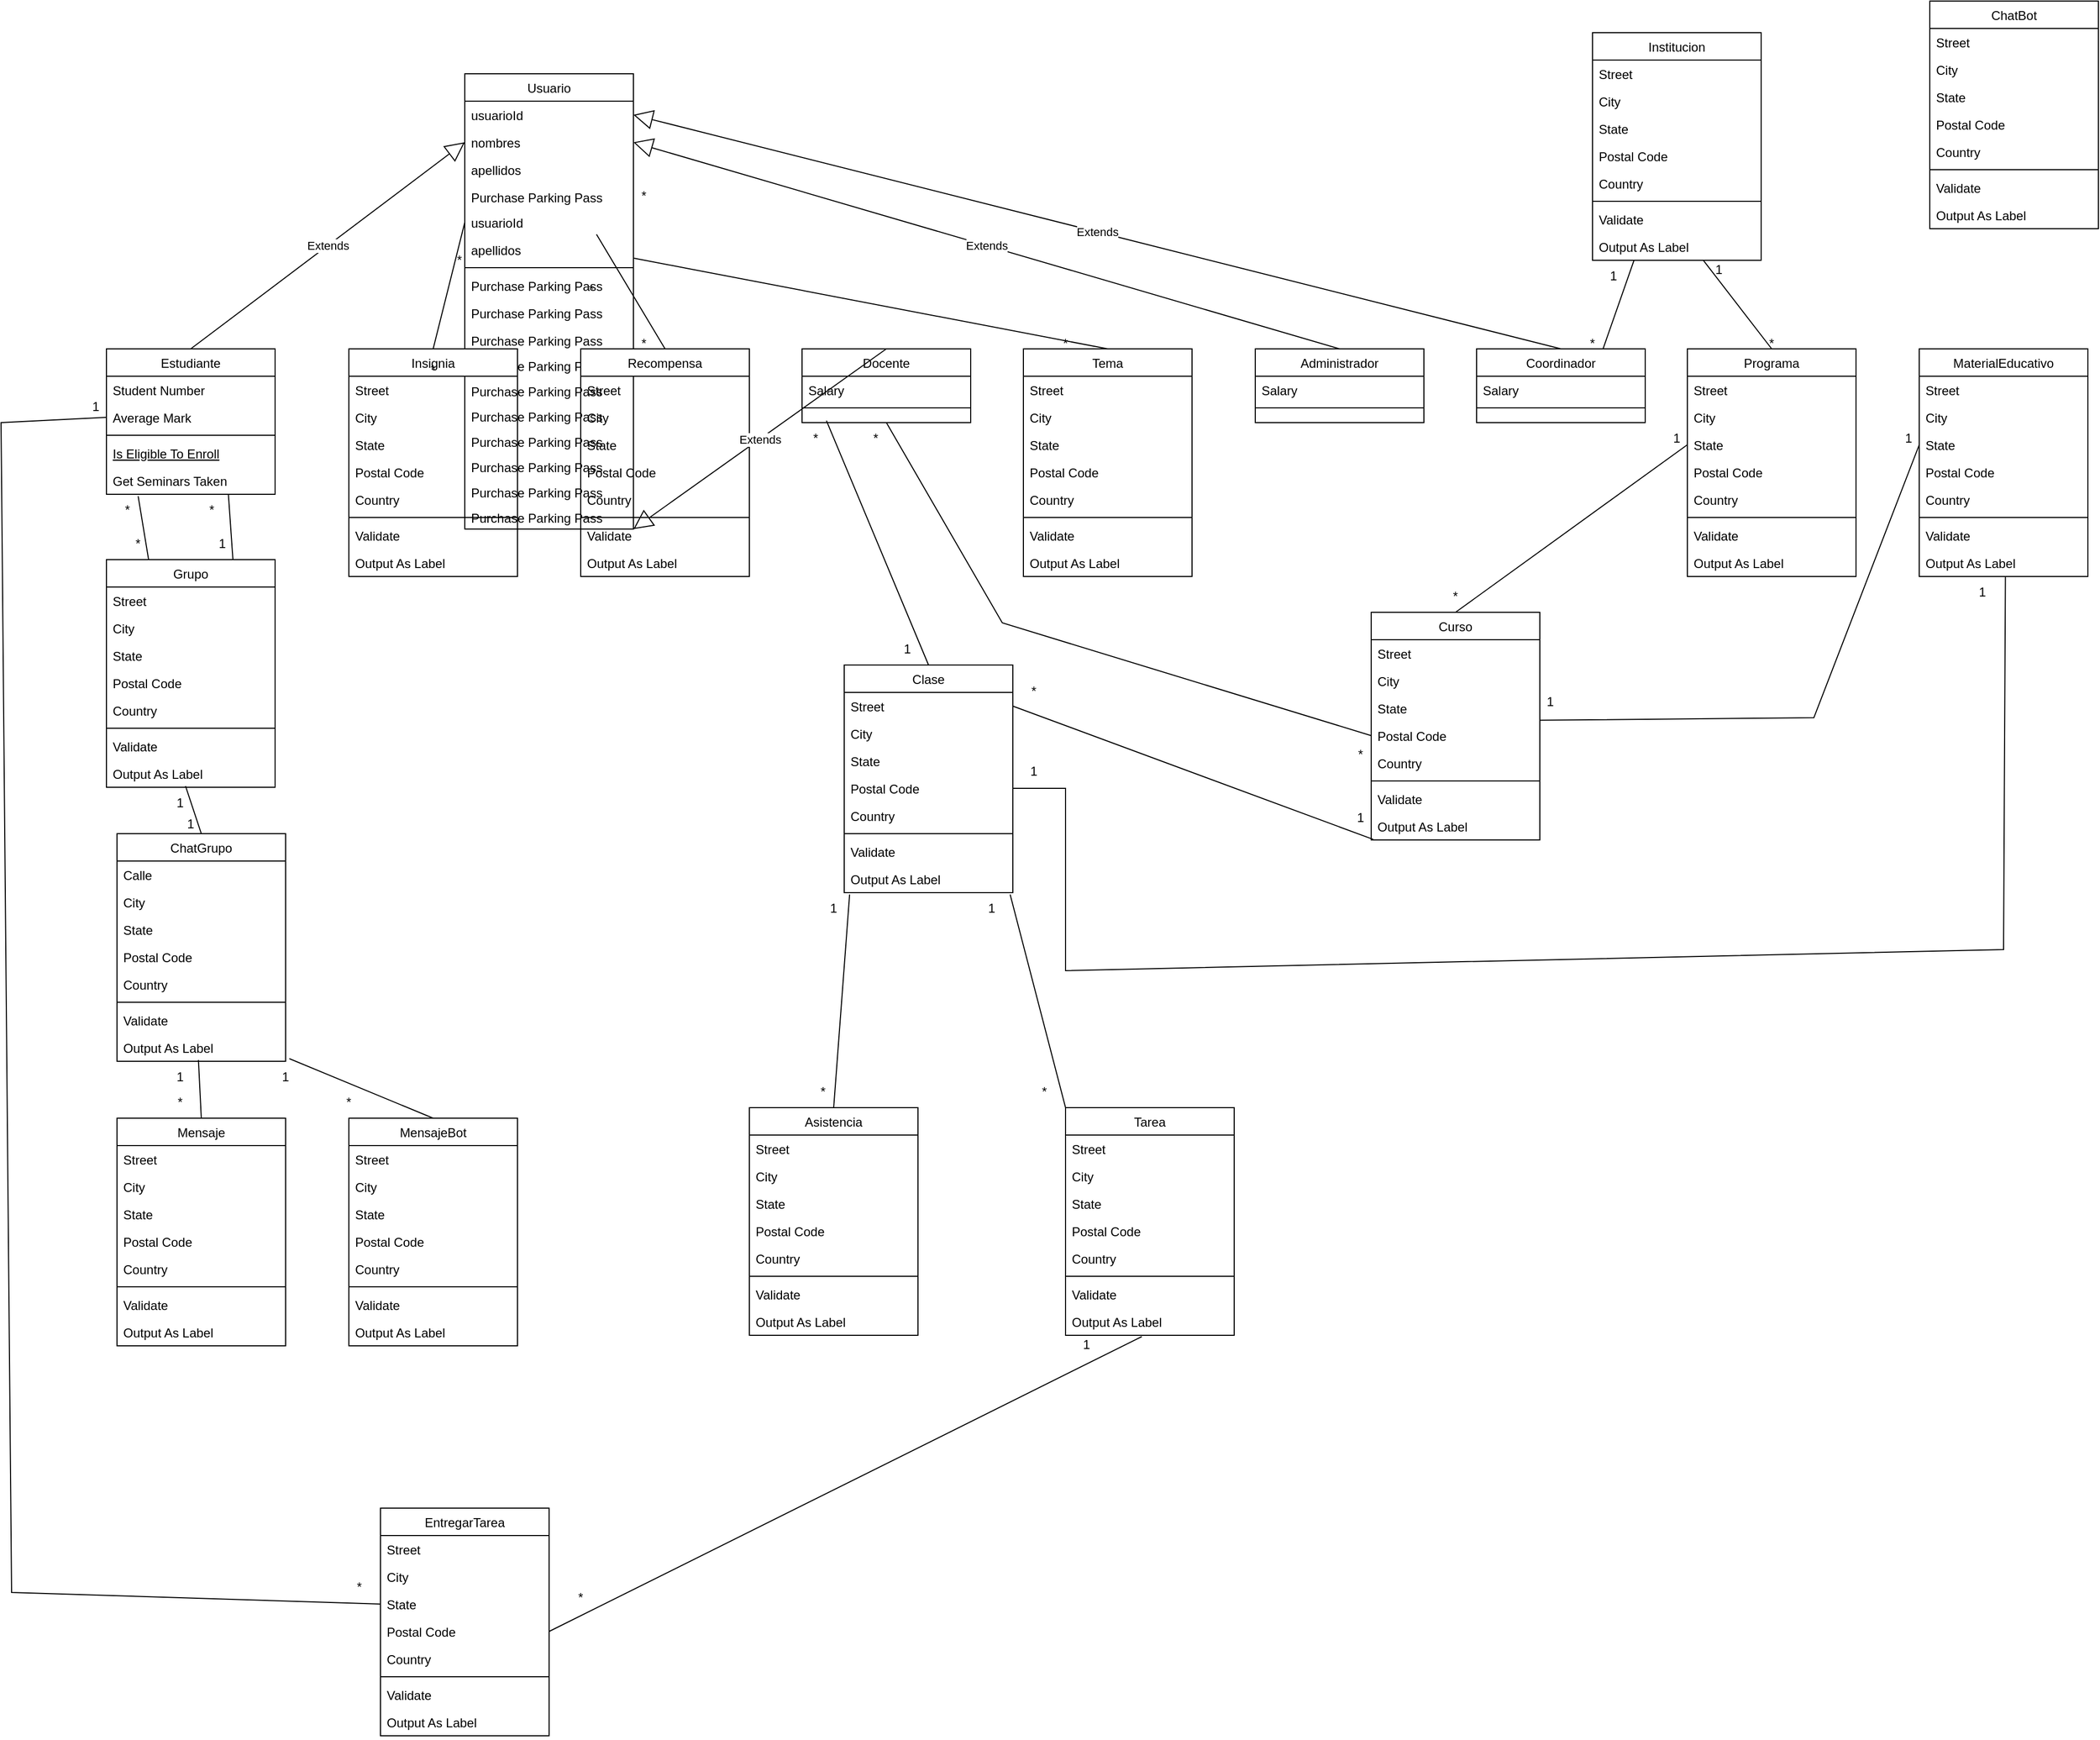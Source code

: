 <mxfile version="27.2.0">
  <diagram id="C5RBs43oDa-KdzZeNtuy" name="Page-1">
    <mxGraphModel dx="2114" dy="1420" grid="1" gridSize="10" guides="1" tooltips="1" connect="1" arrows="1" fold="1" page="1" pageScale="1" pageWidth="827" pageHeight="1169" math="0" shadow="0">
      <root>
        <mxCell id="WIyWlLk6GJQsqaUBKTNV-0" />
        <mxCell id="WIyWlLk6GJQsqaUBKTNV-1" parent="WIyWlLk6GJQsqaUBKTNV-0" />
        <mxCell id="zkfFHV4jXpPFQw0GAbJ--0" value="Usuario" style="swimlane;fontStyle=0;align=center;verticalAlign=top;childLayout=stackLayout;horizontal=1;startSize=26;horizontalStack=0;resizeParent=1;resizeLast=0;collapsible=1;marginBottom=0;rounded=0;shadow=0;strokeWidth=1;" parent="WIyWlLk6GJQsqaUBKTNV-1" vertex="1">
          <mxGeometry x="-1130" y="-331" width="160" height="432" as="geometry">
            <mxRectangle x="230" y="140" width="160" height="26" as="alternateBounds" />
          </mxGeometry>
        </mxCell>
        <mxCell id="zkfFHV4jXpPFQw0GAbJ--1" value="usuarioId" style="text;align=left;verticalAlign=top;spacingLeft=4;spacingRight=4;overflow=hidden;rotatable=0;points=[[0,0.5],[1,0.5]];portConstraint=eastwest;" parent="zkfFHV4jXpPFQw0GAbJ--0" vertex="1">
          <mxGeometry y="26" width="160" height="26" as="geometry" />
        </mxCell>
        <mxCell id="zkfFHV4jXpPFQw0GAbJ--2" value="nombres" style="text;align=left;verticalAlign=top;spacingLeft=4;spacingRight=4;overflow=hidden;rotatable=0;points=[[0,0.5],[1,0.5]];portConstraint=eastwest;rounded=0;shadow=0;html=0;" parent="zkfFHV4jXpPFQw0GAbJ--0" vertex="1">
          <mxGeometry y="52" width="160" height="26" as="geometry" />
        </mxCell>
        <mxCell id="SDnHTRxYMjUoQuT78dSm-201" value="apellidos" style="text;align=left;verticalAlign=top;spacingLeft=4;spacingRight=4;overflow=hidden;rotatable=0;points=[[0,0.5],[1,0.5]];portConstraint=eastwest;rounded=0;shadow=0;html=0;" vertex="1" parent="zkfFHV4jXpPFQw0GAbJ--0">
          <mxGeometry y="78" width="160" height="26" as="geometry" />
        </mxCell>
        <mxCell id="zkfFHV4jXpPFQw0GAbJ--5" value="Purchase Parking Pass" style="text;align=left;verticalAlign=top;spacingLeft=4;spacingRight=4;overflow=hidden;rotatable=0;points=[[0,0.5],[1,0.5]];portConstraint=eastwest;" parent="zkfFHV4jXpPFQw0GAbJ--0" vertex="1">
          <mxGeometry y="104" width="160" height="24" as="geometry" />
        </mxCell>
        <mxCell id="SDnHTRxYMjUoQuT78dSm-202" value="usuarioId" style="text;align=left;verticalAlign=top;spacingLeft=4;spacingRight=4;overflow=hidden;rotatable=0;points=[[0,0.5],[1,0.5]];portConstraint=eastwest;" vertex="1" parent="zkfFHV4jXpPFQw0GAbJ--0">
          <mxGeometry y="128" width="160" height="26" as="geometry" />
        </mxCell>
        <mxCell id="zkfFHV4jXpPFQw0GAbJ--3" value="apellidos" style="text;align=left;verticalAlign=top;spacingLeft=4;spacingRight=4;overflow=hidden;rotatable=0;points=[[0,0.5],[1,0.5]];portConstraint=eastwest;rounded=0;shadow=0;html=0;" parent="zkfFHV4jXpPFQw0GAbJ--0" vertex="1">
          <mxGeometry y="154" width="160" height="26" as="geometry" />
        </mxCell>
        <mxCell id="zkfFHV4jXpPFQw0GAbJ--4" value="" style="line;html=1;strokeWidth=1;align=left;verticalAlign=middle;spacingTop=-1;spacingLeft=3;spacingRight=3;rotatable=0;labelPosition=right;points=[];portConstraint=eastwest;" parent="zkfFHV4jXpPFQw0GAbJ--0" vertex="1">
          <mxGeometry y="180" width="160" height="8" as="geometry" />
        </mxCell>
        <mxCell id="SDnHTRxYMjUoQuT78dSm-204" value="Purchase Parking Pass" style="text;align=left;verticalAlign=top;spacingLeft=4;spacingRight=4;overflow=hidden;rotatable=0;points=[[0,0.5],[1,0.5]];portConstraint=eastwest;" vertex="1" parent="zkfFHV4jXpPFQw0GAbJ--0">
          <mxGeometry y="188" width="160" height="26" as="geometry" />
        </mxCell>
        <mxCell id="SDnHTRxYMjUoQuT78dSm-205" value="Purchase Parking Pass" style="text;align=left;verticalAlign=top;spacingLeft=4;spacingRight=4;overflow=hidden;rotatable=0;points=[[0,0.5],[1,0.5]];portConstraint=eastwest;" vertex="1" parent="zkfFHV4jXpPFQw0GAbJ--0">
          <mxGeometry y="214" width="160" height="26" as="geometry" />
        </mxCell>
        <mxCell id="SDnHTRxYMjUoQuT78dSm-206" value="Purchase Parking Pass" style="text;align=left;verticalAlign=top;spacingLeft=4;spacingRight=4;overflow=hidden;rotatable=0;points=[[0,0.5],[1,0.5]];portConstraint=eastwest;" vertex="1" parent="zkfFHV4jXpPFQw0GAbJ--0">
          <mxGeometry y="240" width="160" height="24" as="geometry" />
        </mxCell>
        <mxCell id="SDnHTRxYMjUoQuT78dSm-207" value="Purchase Parking Pass" style="text;align=left;verticalAlign=top;spacingLeft=4;spacingRight=4;overflow=hidden;rotatable=0;points=[[0,0.5],[1,0.5]];portConstraint=eastwest;" vertex="1" parent="zkfFHV4jXpPFQw0GAbJ--0">
          <mxGeometry y="264" width="160" height="24" as="geometry" />
        </mxCell>
        <mxCell id="SDnHTRxYMjUoQuT78dSm-208" value="Purchase Parking Pass" style="text;align=left;verticalAlign=top;spacingLeft=4;spacingRight=4;overflow=hidden;rotatable=0;points=[[0,0.5],[1,0.5]];portConstraint=eastwest;" vertex="1" parent="zkfFHV4jXpPFQw0GAbJ--0">
          <mxGeometry y="288" width="160" height="24" as="geometry" />
        </mxCell>
        <mxCell id="SDnHTRxYMjUoQuT78dSm-209" value="Purchase Parking Pass" style="text;align=left;verticalAlign=top;spacingLeft=4;spacingRight=4;overflow=hidden;rotatable=0;points=[[0,0.5],[1,0.5]];portConstraint=eastwest;" vertex="1" parent="zkfFHV4jXpPFQw0GAbJ--0">
          <mxGeometry y="312" width="160" height="24" as="geometry" />
        </mxCell>
        <mxCell id="SDnHTRxYMjUoQuT78dSm-210" value="Purchase Parking Pass" style="text;align=left;verticalAlign=top;spacingLeft=4;spacingRight=4;overflow=hidden;rotatable=0;points=[[0,0.5],[1,0.5]];portConstraint=eastwest;" vertex="1" parent="zkfFHV4jXpPFQw0GAbJ--0">
          <mxGeometry y="336" width="160" height="24" as="geometry" />
        </mxCell>
        <mxCell id="SDnHTRxYMjUoQuT78dSm-211" value="Purchase Parking Pass" style="text;align=left;verticalAlign=top;spacingLeft=4;spacingRight=4;overflow=hidden;rotatable=0;points=[[0,0.5],[1,0.5]];portConstraint=eastwest;" vertex="1" parent="zkfFHV4jXpPFQw0GAbJ--0">
          <mxGeometry y="360" width="160" height="24" as="geometry" />
        </mxCell>
        <mxCell id="SDnHTRxYMjUoQuT78dSm-212" value="Purchase Parking Pass" style="text;align=left;verticalAlign=top;spacingLeft=4;spacingRight=4;overflow=hidden;rotatable=0;points=[[0,0.5],[1,0.5]];portConstraint=eastwest;" vertex="1" parent="zkfFHV4jXpPFQw0GAbJ--0">
          <mxGeometry y="384" width="160" height="24" as="geometry" />
        </mxCell>
        <mxCell id="SDnHTRxYMjUoQuT78dSm-213" value="Purchase Parking Pass" style="text;align=left;verticalAlign=top;spacingLeft=4;spacingRight=4;overflow=hidden;rotatable=0;points=[[0,0.5],[1,0.5]];portConstraint=eastwest;" vertex="1" parent="zkfFHV4jXpPFQw0GAbJ--0">
          <mxGeometry y="408" width="160" height="24" as="geometry" />
        </mxCell>
        <mxCell id="zkfFHV4jXpPFQw0GAbJ--6" value="Estudiante" style="swimlane;fontStyle=0;align=center;verticalAlign=top;childLayout=stackLayout;horizontal=1;startSize=26;horizontalStack=0;resizeParent=1;resizeLast=0;collapsible=1;marginBottom=0;rounded=0;shadow=0;strokeWidth=1;" parent="WIyWlLk6GJQsqaUBKTNV-1" vertex="1">
          <mxGeometry x="-1470" y="-70" width="160" height="138" as="geometry">
            <mxRectangle x="130" y="380" width="160" height="26" as="alternateBounds" />
          </mxGeometry>
        </mxCell>
        <mxCell id="zkfFHV4jXpPFQw0GAbJ--7" value="Student Number" style="text;align=left;verticalAlign=top;spacingLeft=4;spacingRight=4;overflow=hidden;rotatable=0;points=[[0,0.5],[1,0.5]];portConstraint=eastwest;" parent="zkfFHV4jXpPFQw0GAbJ--6" vertex="1">
          <mxGeometry y="26" width="160" height="26" as="geometry" />
        </mxCell>
        <mxCell id="zkfFHV4jXpPFQw0GAbJ--8" value="Average Mark" style="text;align=left;verticalAlign=top;spacingLeft=4;spacingRight=4;overflow=hidden;rotatable=0;points=[[0,0.5],[1,0.5]];portConstraint=eastwest;rounded=0;shadow=0;html=0;" parent="zkfFHV4jXpPFQw0GAbJ--6" vertex="1">
          <mxGeometry y="52" width="160" height="26" as="geometry" />
        </mxCell>
        <mxCell id="zkfFHV4jXpPFQw0GAbJ--9" value="" style="line;html=1;strokeWidth=1;align=left;verticalAlign=middle;spacingTop=-1;spacingLeft=3;spacingRight=3;rotatable=0;labelPosition=right;points=[];portConstraint=eastwest;" parent="zkfFHV4jXpPFQw0GAbJ--6" vertex="1">
          <mxGeometry y="78" width="160" height="8" as="geometry" />
        </mxCell>
        <mxCell id="zkfFHV4jXpPFQw0GAbJ--10" value="Is Eligible To Enroll" style="text;align=left;verticalAlign=top;spacingLeft=4;spacingRight=4;overflow=hidden;rotatable=0;points=[[0,0.5],[1,0.5]];portConstraint=eastwest;fontStyle=4" parent="zkfFHV4jXpPFQw0GAbJ--6" vertex="1">
          <mxGeometry y="86" width="160" height="26" as="geometry" />
        </mxCell>
        <mxCell id="zkfFHV4jXpPFQw0GAbJ--11" value="Get Seminars Taken" style="text;align=left;verticalAlign=top;spacingLeft=4;spacingRight=4;overflow=hidden;rotatable=0;points=[[0,0.5],[1,0.5]];portConstraint=eastwest;" parent="zkfFHV4jXpPFQw0GAbJ--6" vertex="1">
          <mxGeometry y="112" width="160" height="26" as="geometry" />
        </mxCell>
        <mxCell id="zkfFHV4jXpPFQw0GAbJ--13" value="Docente" style="swimlane;fontStyle=0;align=center;verticalAlign=top;childLayout=stackLayout;horizontal=1;startSize=26;horizontalStack=0;resizeParent=1;resizeLast=0;collapsible=1;marginBottom=0;rounded=0;shadow=0;strokeWidth=1;" parent="WIyWlLk6GJQsqaUBKTNV-1" vertex="1">
          <mxGeometry x="-810" y="-70" width="160" height="70" as="geometry">
            <mxRectangle x="340" y="380" width="170" height="26" as="alternateBounds" />
          </mxGeometry>
        </mxCell>
        <mxCell id="zkfFHV4jXpPFQw0GAbJ--14" value="Salary" style="text;align=left;verticalAlign=top;spacingLeft=4;spacingRight=4;overflow=hidden;rotatable=0;points=[[0,0.5],[1,0.5]];portConstraint=eastwest;" parent="zkfFHV4jXpPFQw0GAbJ--13" vertex="1">
          <mxGeometry y="26" width="160" height="26" as="geometry" />
        </mxCell>
        <mxCell id="zkfFHV4jXpPFQw0GAbJ--15" value="" style="line;html=1;strokeWidth=1;align=left;verticalAlign=middle;spacingTop=-1;spacingLeft=3;spacingRight=3;rotatable=0;labelPosition=right;points=[];portConstraint=eastwest;" parent="zkfFHV4jXpPFQw0GAbJ--13" vertex="1">
          <mxGeometry y="52" width="160" height="8" as="geometry" />
        </mxCell>
        <mxCell id="zkfFHV4jXpPFQw0GAbJ--17" value="EntregarTarea" style="swimlane;fontStyle=0;align=center;verticalAlign=top;childLayout=stackLayout;horizontal=1;startSize=26;horizontalStack=0;resizeParent=1;resizeLast=0;collapsible=1;marginBottom=0;rounded=0;shadow=0;strokeWidth=1;" parent="WIyWlLk6GJQsqaUBKTNV-1" vertex="1">
          <mxGeometry x="-1210" y="1030" width="160" height="216" as="geometry">
            <mxRectangle x="550" y="140" width="160" height="26" as="alternateBounds" />
          </mxGeometry>
        </mxCell>
        <mxCell id="zkfFHV4jXpPFQw0GAbJ--18" value="Street" style="text;align=left;verticalAlign=top;spacingLeft=4;spacingRight=4;overflow=hidden;rotatable=0;points=[[0,0.5],[1,0.5]];portConstraint=eastwest;" parent="zkfFHV4jXpPFQw0GAbJ--17" vertex="1">
          <mxGeometry y="26" width="160" height="26" as="geometry" />
        </mxCell>
        <mxCell id="zkfFHV4jXpPFQw0GAbJ--19" value="City" style="text;align=left;verticalAlign=top;spacingLeft=4;spacingRight=4;overflow=hidden;rotatable=0;points=[[0,0.5],[1,0.5]];portConstraint=eastwest;rounded=0;shadow=0;html=0;" parent="zkfFHV4jXpPFQw0GAbJ--17" vertex="1">
          <mxGeometry y="52" width="160" height="26" as="geometry" />
        </mxCell>
        <mxCell id="zkfFHV4jXpPFQw0GAbJ--20" value="State" style="text;align=left;verticalAlign=top;spacingLeft=4;spacingRight=4;overflow=hidden;rotatable=0;points=[[0,0.5],[1,0.5]];portConstraint=eastwest;rounded=0;shadow=0;html=0;" parent="zkfFHV4jXpPFQw0GAbJ--17" vertex="1">
          <mxGeometry y="78" width="160" height="26" as="geometry" />
        </mxCell>
        <mxCell id="zkfFHV4jXpPFQw0GAbJ--21" value="Postal Code" style="text;align=left;verticalAlign=top;spacingLeft=4;spacingRight=4;overflow=hidden;rotatable=0;points=[[0,0.5],[1,0.5]];portConstraint=eastwest;rounded=0;shadow=0;html=0;" parent="zkfFHV4jXpPFQw0GAbJ--17" vertex="1">
          <mxGeometry y="104" width="160" height="26" as="geometry" />
        </mxCell>
        <mxCell id="zkfFHV4jXpPFQw0GAbJ--22" value="Country" style="text;align=left;verticalAlign=top;spacingLeft=4;spacingRight=4;overflow=hidden;rotatable=0;points=[[0,0.5],[1,0.5]];portConstraint=eastwest;rounded=0;shadow=0;html=0;" parent="zkfFHV4jXpPFQw0GAbJ--17" vertex="1">
          <mxGeometry y="130" width="160" height="26" as="geometry" />
        </mxCell>
        <mxCell id="zkfFHV4jXpPFQw0GAbJ--23" value="" style="line;html=1;strokeWidth=1;align=left;verticalAlign=middle;spacingTop=-1;spacingLeft=3;spacingRight=3;rotatable=0;labelPosition=right;points=[];portConstraint=eastwest;" parent="zkfFHV4jXpPFQw0GAbJ--17" vertex="1">
          <mxGeometry y="156" width="160" height="8" as="geometry" />
        </mxCell>
        <mxCell id="zkfFHV4jXpPFQw0GAbJ--24" value="Validate" style="text;align=left;verticalAlign=top;spacingLeft=4;spacingRight=4;overflow=hidden;rotatable=0;points=[[0,0.5],[1,0.5]];portConstraint=eastwest;" parent="zkfFHV4jXpPFQw0GAbJ--17" vertex="1">
          <mxGeometry y="164" width="160" height="26" as="geometry" />
        </mxCell>
        <mxCell id="zkfFHV4jXpPFQw0GAbJ--25" value="Output As Label" style="text;align=left;verticalAlign=top;spacingLeft=4;spacingRight=4;overflow=hidden;rotatable=0;points=[[0,0.5],[1,0.5]];portConstraint=eastwest;" parent="zkfFHV4jXpPFQw0GAbJ--17" vertex="1">
          <mxGeometry y="190" width="160" height="26" as="geometry" />
        </mxCell>
        <mxCell id="dx1pOB1YTq3_E8rUqa2D-0" value="Administrador" style="swimlane;fontStyle=0;align=center;verticalAlign=top;childLayout=stackLayout;horizontal=1;startSize=26;horizontalStack=0;resizeParent=1;resizeLast=0;collapsible=1;marginBottom=0;rounded=0;shadow=0;strokeWidth=1;" parent="WIyWlLk6GJQsqaUBKTNV-1" vertex="1">
          <mxGeometry x="-380" y="-70" width="160" height="70" as="geometry">
            <mxRectangle x="340" y="380" width="170" height="26" as="alternateBounds" />
          </mxGeometry>
        </mxCell>
        <mxCell id="dx1pOB1YTq3_E8rUqa2D-1" value="Salary" style="text;align=left;verticalAlign=top;spacingLeft=4;spacingRight=4;overflow=hidden;rotatable=0;points=[[0,0.5],[1,0.5]];portConstraint=eastwest;" parent="dx1pOB1YTq3_E8rUqa2D-0" vertex="1">
          <mxGeometry y="26" width="160" height="26" as="geometry" />
        </mxCell>
        <mxCell id="dx1pOB1YTq3_E8rUqa2D-2" value="" style="line;html=1;strokeWidth=1;align=left;verticalAlign=middle;spacingTop=-1;spacingLeft=3;spacingRight=3;rotatable=0;labelPosition=right;points=[];portConstraint=eastwest;" parent="dx1pOB1YTq3_E8rUqa2D-0" vertex="1">
          <mxGeometry y="52" width="160" height="8" as="geometry" />
        </mxCell>
        <mxCell id="dx1pOB1YTq3_E8rUqa2D-3" value="Coordinador" style="swimlane;fontStyle=0;align=center;verticalAlign=top;childLayout=stackLayout;horizontal=1;startSize=26;horizontalStack=0;resizeParent=1;resizeLast=0;collapsible=1;marginBottom=0;rounded=0;shadow=0;strokeWidth=1;" parent="WIyWlLk6GJQsqaUBKTNV-1" vertex="1">
          <mxGeometry x="-170" y="-70" width="160" height="70" as="geometry">
            <mxRectangle x="340" y="380" width="170" height="26" as="alternateBounds" />
          </mxGeometry>
        </mxCell>
        <mxCell id="dx1pOB1YTq3_E8rUqa2D-4" value="Salary" style="text;align=left;verticalAlign=top;spacingLeft=4;spacingRight=4;overflow=hidden;rotatable=0;points=[[0,0.5],[1,0.5]];portConstraint=eastwest;" parent="dx1pOB1YTq3_E8rUqa2D-3" vertex="1">
          <mxGeometry y="26" width="160" height="26" as="geometry" />
        </mxCell>
        <mxCell id="dx1pOB1YTq3_E8rUqa2D-5" value="" style="line;html=1;strokeWidth=1;align=left;verticalAlign=middle;spacingTop=-1;spacingLeft=3;spacingRight=3;rotatable=0;labelPosition=right;points=[];portConstraint=eastwest;" parent="dx1pOB1YTq3_E8rUqa2D-3" vertex="1">
          <mxGeometry y="52" width="160" height="8" as="geometry" />
        </mxCell>
        <mxCell id="dx1pOB1YTq3_E8rUqa2D-6" value="Grupo" style="swimlane;fontStyle=0;align=center;verticalAlign=top;childLayout=stackLayout;horizontal=1;startSize=26;horizontalStack=0;resizeParent=1;resizeLast=0;collapsible=1;marginBottom=0;rounded=0;shadow=0;strokeWidth=1;" parent="WIyWlLk6GJQsqaUBKTNV-1" vertex="1">
          <mxGeometry x="-1470" y="130" width="160" height="216" as="geometry">
            <mxRectangle x="550" y="140" width="160" height="26" as="alternateBounds" />
          </mxGeometry>
        </mxCell>
        <mxCell id="dx1pOB1YTq3_E8rUqa2D-7" value="Street" style="text;align=left;verticalAlign=top;spacingLeft=4;spacingRight=4;overflow=hidden;rotatable=0;points=[[0,0.5],[1,0.5]];portConstraint=eastwest;" parent="dx1pOB1YTq3_E8rUqa2D-6" vertex="1">
          <mxGeometry y="26" width="160" height="26" as="geometry" />
        </mxCell>
        <mxCell id="dx1pOB1YTq3_E8rUqa2D-8" value="City" style="text;align=left;verticalAlign=top;spacingLeft=4;spacingRight=4;overflow=hidden;rotatable=0;points=[[0,0.5],[1,0.5]];portConstraint=eastwest;rounded=0;shadow=0;html=0;" parent="dx1pOB1YTq3_E8rUqa2D-6" vertex="1">
          <mxGeometry y="52" width="160" height="26" as="geometry" />
        </mxCell>
        <mxCell id="dx1pOB1YTq3_E8rUqa2D-9" value="State" style="text;align=left;verticalAlign=top;spacingLeft=4;spacingRight=4;overflow=hidden;rotatable=0;points=[[0,0.5],[1,0.5]];portConstraint=eastwest;rounded=0;shadow=0;html=0;" parent="dx1pOB1YTq3_E8rUqa2D-6" vertex="1">
          <mxGeometry y="78" width="160" height="26" as="geometry" />
        </mxCell>
        <mxCell id="dx1pOB1YTq3_E8rUqa2D-10" value="Postal Code" style="text;align=left;verticalAlign=top;spacingLeft=4;spacingRight=4;overflow=hidden;rotatable=0;points=[[0,0.5],[1,0.5]];portConstraint=eastwest;rounded=0;shadow=0;html=0;" parent="dx1pOB1YTq3_E8rUqa2D-6" vertex="1">
          <mxGeometry y="104" width="160" height="26" as="geometry" />
        </mxCell>
        <mxCell id="dx1pOB1YTq3_E8rUqa2D-11" value="Country" style="text;align=left;verticalAlign=top;spacingLeft=4;spacingRight=4;overflow=hidden;rotatable=0;points=[[0,0.5],[1,0.5]];portConstraint=eastwest;rounded=0;shadow=0;html=0;" parent="dx1pOB1YTq3_E8rUqa2D-6" vertex="1">
          <mxGeometry y="130" width="160" height="26" as="geometry" />
        </mxCell>
        <mxCell id="dx1pOB1YTq3_E8rUqa2D-12" value="" style="line;html=1;strokeWidth=1;align=left;verticalAlign=middle;spacingTop=-1;spacingLeft=3;spacingRight=3;rotatable=0;labelPosition=right;points=[];portConstraint=eastwest;" parent="dx1pOB1YTq3_E8rUqa2D-6" vertex="1">
          <mxGeometry y="156" width="160" height="8" as="geometry" />
        </mxCell>
        <mxCell id="dx1pOB1YTq3_E8rUqa2D-13" value="Validate" style="text;align=left;verticalAlign=top;spacingLeft=4;spacingRight=4;overflow=hidden;rotatable=0;points=[[0,0.5],[1,0.5]];portConstraint=eastwest;" parent="dx1pOB1YTq3_E8rUqa2D-6" vertex="1">
          <mxGeometry y="164" width="160" height="26" as="geometry" />
        </mxCell>
        <mxCell id="dx1pOB1YTq3_E8rUqa2D-14" value="Output As Label" style="text;align=left;verticalAlign=top;spacingLeft=4;spacingRight=4;overflow=hidden;rotatable=0;points=[[0,0.5],[1,0.5]];portConstraint=eastwest;" parent="dx1pOB1YTq3_E8rUqa2D-6" vertex="1">
          <mxGeometry y="190" width="160" height="26" as="geometry" />
        </mxCell>
        <mxCell id="dx1pOB1YTq3_E8rUqa2D-15" value="Asistencia" style="swimlane;fontStyle=0;align=center;verticalAlign=top;childLayout=stackLayout;horizontal=1;startSize=26;horizontalStack=0;resizeParent=1;resizeLast=0;collapsible=1;marginBottom=0;rounded=0;shadow=0;strokeWidth=1;" parent="WIyWlLk6GJQsqaUBKTNV-1" vertex="1">
          <mxGeometry x="-860" y="650" width="160" height="216" as="geometry">
            <mxRectangle x="550" y="140" width="160" height="26" as="alternateBounds" />
          </mxGeometry>
        </mxCell>
        <mxCell id="dx1pOB1YTq3_E8rUqa2D-16" value="Street" style="text;align=left;verticalAlign=top;spacingLeft=4;spacingRight=4;overflow=hidden;rotatable=0;points=[[0,0.5],[1,0.5]];portConstraint=eastwest;" parent="dx1pOB1YTq3_E8rUqa2D-15" vertex="1">
          <mxGeometry y="26" width="160" height="26" as="geometry" />
        </mxCell>
        <mxCell id="dx1pOB1YTq3_E8rUqa2D-17" value="City" style="text;align=left;verticalAlign=top;spacingLeft=4;spacingRight=4;overflow=hidden;rotatable=0;points=[[0,0.5],[1,0.5]];portConstraint=eastwest;rounded=0;shadow=0;html=0;" parent="dx1pOB1YTq3_E8rUqa2D-15" vertex="1">
          <mxGeometry y="52" width="160" height="26" as="geometry" />
        </mxCell>
        <mxCell id="dx1pOB1YTq3_E8rUqa2D-18" value="State" style="text;align=left;verticalAlign=top;spacingLeft=4;spacingRight=4;overflow=hidden;rotatable=0;points=[[0,0.5],[1,0.5]];portConstraint=eastwest;rounded=0;shadow=0;html=0;" parent="dx1pOB1YTq3_E8rUqa2D-15" vertex="1">
          <mxGeometry y="78" width="160" height="26" as="geometry" />
        </mxCell>
        <mxCell id="dx1pOB1YTq3_E8rUqa2D-19" value="Postal Code" style="text;align=left;verticalAlign=top;spacingLeft=4;spacingRight=4;overflow=hidden;rotatable=0;points=[[0,0.5],[1,0.5]];portConstraint=eastwest;rounded=0;shadow=0;html=0;" parent="dx1pOB1YTq3_E8rUqa2D-15" vertex="1">
          <mxGeometry y="104" width="160" height="26" as="geometry" />
        </mxCell>
        <mxCell id="dx1pOB1YTq3_E8rUqa2D-20" value="Country" style="text;align=left;verticalAlign=top;spacingLeft=4;spacingRight=4;overflow=hidden;rotatable=0;points=[[0,0.5],[1,0.5]];portConstraint=eastwest;rounded=0;shadow=0;html=0;" parent="dx1pOB1YTq3_E8rUqa2D-15" vertex="1">
          <mxGeometry y="130" width="160" height="26" as="geometry" />
        </mxCell>
        <mxCell id="dx1pOB1YTq3_E8rUqa2D-21" value="" style="line;html=1;strokeWidth=1;align=left;verticalAlign=middle;spacingTop=-1;spacingLeft=3;spacingRight=3;rotatable=0;labelPosition=right;points=[];portConstraint=eastwest;" parent="dx1pOB1YTq3_E8rUqa2D-15" vertex="1">
          <mxGeometry y="156" width="160" height="8" as="geometry" />
        </mxCell>
        <mxCell id="dx1pOB1YTq3_E8rUqa2D-22" value="Validate" style="text;align=left;verticalAlign=top;spacingLeft=4;spacingRight=4;overflow=hidden;rotatable=0;points=[[0,0.5],[1,0.5]];portConstraint=eastwest;" parent="dx1pOB1YTq3_E8rUqa2D-15" vertex="1">
          <mxGeometry y="164" width="160" height="26" as="geometry" />
        </mxCell>
        <mxCell id="dx1pOB1YTq3_E8rUqa2D-23" value="Output As Label" style="text;align=left;verticalAlign=top;spacingLeft=4;spacingRight=4;overflow=hidden;rotatable=0;points=[[0,0.5],[1,0.5]];portConstraint=eastwest;" parent="dx1pOB1YTq3_E8rUqa2D-15" vertex="1">
          <mxGeometry y="190" width="160" height="26" as="geometry" />
        </mxCell>
        <mxCell id="dx1pOB1YTq3_E8rUqa2D-24" value="Tema" style="swimlane;fontStyle=0;align=center;verticalAlign=top;childLayout=stackLayout;horizontal=1;startSize=26;horizontalStack=0;resizeParent=1;resizeLast=0;collapsible=1;marginBottom=0;rounded=0;shadow=0;strokeWidth=1;" parent="WIyWlLk6GJQsqaUBKTNV-1" vertex="1">
          <mxGeometry x="-600" y="-70" width="160" height="216" as="geometry">
            <mxRectangle x="550" y="140" width="160" height="26" as="alternateBounds" />
          </mxGeometry>
        </mxCell>
        <mxCell id="dx1pOB1YTq3_E8rUqa2D-25" value="Street" style="text;align=left;verticalAlign=top;spacingLeft=4;spacingRight=4;overflow=hidden;rotatable=0;points=[[0,0.5],[1,0.5]];portConstraint=eastwest;" parent="dx1pOB1YTq3_E8rUqa2D-24" vertex="1">
          <mxGeometry y="26" width="160" height="26" as="geometry" />
        </mxCell>
        <mxCell id="dx1pOB1YTq3_E8rUqa2D-26" value="City" style="text;align=left;verticalAlign=top;spacingLeft=4;spacingRight=4;overflow=hidden;rotatable=0;points=[[0,0.5],[1,0.5]];portConstraint=eastwest;rounded=0;shadow=0;html=0;" parent="dx1pOB1YTq3_E8rUqa2D-24" vertex="1">
          <mxGeometry y="52" width="160" height="26" as="geometry" />
        </mxCell>
        <mxCell id="dx1pOB1YTq3_E8rUqa2D-27" value="State" style="text;align=left;verticalAlign=top;spacingLeft=4;spacingRight=4;overflow=hidden;rotatable=0;points=[[0,0.5],[1,0.5]];portConstraint=eastwest;rounded=0;shadow=0;html=0;" parent="dx1pOB1YTq3_E8rUqa2D-24" vertex="1">
          <mxGeometry y="78" width="160" height="26" as="geometry" />
        </mxCell>
        <mxCell id="dx1pOB1YTq3_E8rUqa2D-28" value="Postal Code" style="text;align=left;verticalAlign=top;spacingLeft=4;spacingRight=4;overflow=hidden;rotatable=0;points=[[0,0.5],[1,0.5]];portConstraint=eastwest;rounded=0;shadow=0;html=0;" parent="dx1pOB1YTq3_E8rUqa2D-24" vertex="1">
          <mxGeometry y="104" width="160" height="26" as="geometry" />
        </mxCell>
        <mxCell id="dx1pOB1YTq3_E8rUqa2D-29" value="Country" style="text;align=left;verticalAlign=top;spacingLeft=4;spacingRight=4;overflow=hidden;rotatable=0;points=[[0,0.5],[1,0.5]];portConstraint=eastwest;rounded=0;shadow=0;html=0;" parent="dx1pOB1YTq3_E8rUqa2D-24" vertex="1">
          <mxGeometry y="130" width="160" height="26" as="geometry" />
        </mxCell>
        <mxCell id="dx1pOB1YTq3_E8rUqa2D-30" value="" style="line;html=1;strokeWidth=1;align=left;verticalAlign=middle;spacingTop=-1;spacingLeft=3;spacingRight=3;rotatable=0;labelPosition=right;points=[];portConstraint=eastwest;" parent="dx1pOB1YTq3_E8rUqa2D-24" vertex="1">
          <mxGeometry y="156" width="160" height="8" as="geometry" />
        </mxCell>
        <mxCell id="dx1pOB1YTq3_E8rUqa2D-31" value="Validate" style="text;align=left;verticalAlign=top;spacingLeft=4;spacingRight=4;overflow=hidden;rotatable=0;points=[[0,0.5],[1,0.5]];portConstraint=eastwest;" parent="dx1pOB1YTq3_E8rUqa2D-24" vertex="1">
          <mxGeometry y="164" width="160" height="26" as="geometry" />
        </mxCell>
        <mxCell id="dx1pOB1YTq3_E8rUqa2D-32" value="Output As Label" style="text;align=left;verticalAlign=top;spacingLeft=4;spacingRight=4;overflow=hidden;rotatable=0;points=[[0,0.5],[1,0.5]];portConstraint=eastwest;" parent="dx1pOB1YTq3_E8rUqa2D-24" vertex="1">
          <mxGeometry y="190" width="160" height="26" as="geometry" />
        </mxCell>
        <mxCell id="dx1pOB1YTq3_E8rUqa2D-33" value="Recompensa" style="swimlane;fontStyle=0;align=center;verticalAlign=top;childLayout=stackLayout;horizontal=1;startSize=26;horizontalStack=0;resizeParent=1;resizeLast=0;collapsible=1;marginBottom=0;rounded=0;shadow=0;strokeWidth=1;" parent="WIyWlLk6GJQsqaUBKTNV-1" vertex="1">
          <mxGeometry x="-1020" y="-70" width="160" height="216" as="geometry">
            <mxRectangle x="550" y="140" width="160" height="26" as="alternateBounds" />
          </mxGeometry>
        </mxCell>
        <mxCell id="dx1pOB1YTq3_E8rUqa2D-34" value="Street" style="text;align=left;verticalAlign=top;spacingLeft=4;spacingRight=4;overflow=hidden;rotatable=0;points=[[0,0.5],[1,0.5]];portConstraint=eastwest;" parent="dx1pOB1YTq3_E8rUqa2D-33" vertex="1">
          <mxGeometry y="26" width="160" height="26" as="geometry" />
        </mxCell>
        <mxCell id="dx1pOB1YTq3_E8rUqa2D-35" value="City" style="text;align=left;verticalAlign=top;spacingLeft=4;spacingRight=4;overflow=hidden;rotatable=0;points=[[0,0.5],[1,0.5]];portConstraint=eastwest;rounded=0;shadow=0;html=0;" parent="dx1pOB1YTq3_E8rUqa2D-33" vertex="1">
          <mxGeometry y="52" width="160" height="26" as="geometry" />
        </mxCell>
        <mxCell id="dx1pOB1YTq3_E8rUqa2D-36" value="State" style="text;align=left;verticalAlign=top;spacingLeft=4;spacingRight=4;overflow=hidden;rotatable=0;points=[[0,0.5],[1,0.5]];portConstraint=eastwest;rounded=0;shadow=0;html=0;" parent="dx1pOB1YTq3_E8rUqa2D-33" vertex="1">
          <mxGeometry y="78" width="160" height="26" as="geometry" />
        </mxCell>
        <mxCell id="dx1pOB1YTq3_E8rUqa2D-37" value="Postal Code" style="text;align=left;verticalAlign=top;spacingLeft=4;spacingRight=4;overflow=hidden;rotatable=0;points=[[0,0.5],[1,0.5]];portConstraint=eastwest;rounded=0;shadow=0;html=0;" parent="dx1pOB1YTq3_E8rUqa2D-33" vertex="1">
          <mxGeometry y="104" width="160" height="26" as="geometry" />
        </mxCell>
        <mxCell id="dx1pOB1YTq3_E8rUqa2D-38" value="Country" style="text;align=left;verticalAlign=top;spacingLeft=4;spacingRight=4;overflow=hidden;rotatable=0;points=[[0,0.5],[1,0.5]];portConstraint=eastwest;rounded=0;shadow=0;html=0;" parent="dx1pOB1YTq3_E8rUqa2D-33" vertex="1">
          <mxGeometry y="130" width="160" height="26" as="geometry" />
        </mxCell>
        <mxCell id="dx1pOB1YTq3_E8rUqa2D-39" value="" style="line;html=1;strokeWidth=1;align=left;verticalAlign=middle;spacingTop=-1;spacingLeft=3;spacingRight=3;rotatable=0;labelPosition=right;points=[];portConstraint=eastwest;" parent="dx1pOB1YTq3_E8rUqa2D-33" vertex="1">
          <mxGeometry y="156" width="160" height="8" as="geometry" />
        </mxCell>
        <mxCell id="dx1pOB1YTq3_E8rUqa2D-40" value="Validate" style="text;align=left;verticalAlign=top;spacingLeft=4;spacingRight=4;overflow=hidden;rotatable=0;points=[[0,0.5],[1,0.5]];portConstraint=eastwest;" parent="dx1pOB1YTq3_E8rUqa2D-33" vertex="1">
          <mxGeometry y="164" width="160" height="26" as="geometry" />
        </mxCell>
        <mxCell id="dx1pOB1YTq3_E8rUqa2D-41" value="Output As Label" style="text;align=left;verticalAlign=top;spacingLeft=4;spacingRight=4;overflow=hidden;rotatable=0;points=[[0,0.5],[1,0.5]];portConstraint=eastwest;" parent="dx1pOB1YTq3_E8rUqa2D-33" vertex="1">
          <mxGeometry y="190" width="160" height="26" as="geometry" />
        </mxCell>
        <mxCell id="dx1pOB1YTq3_E8rUqa2D-42" value="Insignia" style="swimlane;fontStyle=0;align=center;verticalAlign=top;childLayout=stackLayout;horizontal=1;startSize=26;horizontalStack=0;resizeParent=1;resizeLast=0;collapsible=1;marginBottom=0;rounded=0;shadow=0;strokeWidth=1;" parent="WIyWlLk6GJQsqaUBKTNV-1" vertex="1">
          <mxGeometry x="-1240" y="-70" width="160" height="216" as="geometry">
            <mxRectangle x="550" y="140" width="160" height="26" as="alternateBounds" />
          </mxGeometry>
        </mxCell>
        <mxCell id="dx1pOB1YTq3_E8rUqa2D-43" value="Street" style="text;align=left;verticalAlign=top;spacingLeft=4;spacingRight=4;overflow=hidden;rotatable=0;points=[[0,0.5],[1,0.5]];portConstraint=eastwest;" parent="dx1pOB1YTq3_E8rUqa2D-42" vertex="1">
          <mxGeometry y="26" width="160" height="26" as="geometry" />
        </mxCell>
        <mxCell id="dx1pOB1YTq3_E8rUqa2D-44" value="City" style="text;align=left;verticalAlign=top;spacingLeft=4;spacingRight=4;overflow=hidden;rotatable=0;points=[[0,0.5],[1,0.5]];portConstraint=eastwest;rounded=0;shadow=0;html=0;" parent="dx1pOB1YTq3_E8rUqa2D-42" vertex="1">
          <mxGeometry y="52" width="160" height="26" as="geometry" />
        </mxCell>
        <mxCell id="dx1pOB1YTq3_E8rUqa2D-45" value="State" style="text;align=left;verticalAlign=top;spacingLeft=4;spacingRight=4;overflow=hidden;rotatable=0;points=[[0,0.5],[1,0.5]];portConstraint=eastwest;rounded=0;shadow=0;html=0;" parent="dx1pOB1YTq3_E8rUqa2D-42" vertex="1">
          <mxGeometry y="78" width="160" height="26" as="geometry" />
        </mxCell>
        <mxCell id="dx1pOB1YTq3_E8rUqa2D-46" value="Postal Code" style="text;align=left;verticalAlign=top;spacingLeft=4;spacingRight=4;overflow=hidden;rotatable=0;points=[[0,0.5],[1,0.5]];portConstraint=eastwest;rounded=0;shadow=0;html=0;" parent="dx1pOB1YTq3_E8rUqa2D-42" vertex="1">
          <mxGeometry y="104" width="160" height="26" as="geometry" />
        </mxCell>
        <mxCell id="dx1pOB1YTq3_E8rUqa2D-47" value="Country" style="text;align=left;verticalAlign=top;spacingLeft=4;spacingRight=4;overflow=hidden;rotatable=0;points=[[0,0.5],[1,0.5]];portConstraint=eastwest;rounded=0;shadow=0;html=0;" parent="dx1pOB1YTq3_E8rUqa2D-42" vertex="1">
          <mxGeometry y="130" width="160" height="26" as="geometry" />
        </mxCell>
        <mxCell id="dx1pOB1YTq3_E8rUqa2D-48" value="" style="line;html=1;strokeWidth=1;align=left;verticalAlign=middle;spacingTop=-1;spacingLeft=3;spacingRight=3;rotatable=0;labelPosition=right;points=[];portConstraint=eastwest;" parent="dx1pOB1YTq3_E8rUqa2D-42" vertex="1">
          <mxGeometry y="156" width="160" height="8" as="geometry" />
        </mxCell>
        <mxCell id="dx1pOB1YTq3_E8rUqa2D-49" value="Validate" style="text;align=left;verticalAlign=top;spacingLeft=4;spacingRight=4;overflow=hidden;rotatable=0;points=[[0,0.5],[1,0.5]];portConstraint=eastwest;" parent="dx1pOB1YTq3_E8rUqa2D-42" vertex="1">
          <mxGeometry y="164" width="160" height="26" as="geometry" />
        </mxCell>
        <mxCell id="dx1pOB1YTq3_E8rUqa2D-50" value="Output As Label" style="text;align=left;verticalAlign=top;spacingLeft=4;spacingRight=4;overflow=hidden;rotatable=0;points=[[0,0.5],[1,0.5]];portConstraint=eastwest;" parent="dx1pOB1YTq3_E8rUqa2D-42" vertex="1">
          <mxGeometry y="190" width="160" height="26" as="geometry" />
        </mxCell>
        <mxCell id="SDnHTRxYMjUoQuT78dSm-2" value="Programa" style="swimlane;fontStyle=0;align=center;verticalAlign=top;childLayout=stackLayout;horizontal=1;startSize=26;horizontalStack=0;resizeParent=1;resizeLast=0;collapsible=1;marginBottom=0;rounded=0;shadow=0;strokeWidth=1;" vertex="1" parent="WIyWlLk6GJQsqaUBKTNV-1">
          <mxGeometry x="30" y="-70" width="160" height="216" as="geometry">
            <mxRectangle x="550" y="140" width="160" height="26" as="alternateBounds" />
          </mxGeometry>
        </mxCell>
        <mxCell id="SDnHTRxYMjUoQuT78dSm-3" value="Street" style="text;align=left;verticalAlign=top;spacingLeft=4;spacingRight=4;overflow=hidden;rotatable=0;points=[[0,0.5],[1,0.5]];portConstraint=eastwest;" vertex="1" parent="SDnHTRxYMjUoQuT78dSm-2">
          <mxGeometry y="26" width="160" height="26" as="geometry" />
        </mxCell>
        <mxCell id="SDnHTRxYMjUoQuT78dSm-4" value="City" style="text;align=left;verticalAlign=top;spacingLeft=4;spacingRight=4;overflow=hidden;rotatable=0;points=[[0,0.5],[1,0.5]];portConstraint=eastwest;rounded=0;shadow=0;html=0;" vertex="1" parent="SDnHTRxYMjUoQuT78dSm-2">
          <mxGeometry y="52" width="160" height="26" as="geometry" />
        </mxCell>
        <mxCell id="SDnHTRxYMjUoQuT78dSm-5" value="State" style="text;align=left;verticalAlign=top;spacingLeft=4;spacingRight=4;overflow=hidden;rotatable=0;points=[[0,0.5],[1,0.5]];portConstraint=eastwest;rounded=0;shadow=0;html=0;" vertex="1" parent="SDnHTRxYMjUoQuT78dSm-2">
          <mxGeometry y="78" width="160" height="26" as="geometry" />
        </mxCell>
        <mxCell id="SDnHTRxYMjUoQuT78dSm-6" value="Postal Code" style="text;align=left;verticalAlign=top;spacingLeft=4;spacingRight=4;overflow=hidden;rotatable=0;points=[[0,0.5],[1,0.5]];portConstraint=eastwest;rounded=0;shadow=0;html=0;" vertex="1" parent="SDnHTRxYMjUoQuT78dSm-2">
          <mxGeometry y="104" width="160" height="26" as="geometry" />
        </mxCell>
        <mxCell id="SDnHTRxYMjUoQuT78dSm-7" value="Country" style="text;align=left;verticalAlign=top;spacingLeft=4;spacingRight=4;overflow=hidden;rotatable=0;points=[[0,0.5],[1,0.5]];portConstraint=eastwest;rounded=0;shadow=0;html=0;" vertex="1" parent="SDnHTRxYMjUoQuT78dSm-2">
          <mxGeometry y="130" width="160" height="26" as="geometry" />
        </mxCell>
        <mxCell id="SDnHTRxYMjUoQuT78dSm-8" value="" style="line;html=1;strokeWidth=1;align=left;verticalAlign=middle;spacingTop=-1;spacingLeft=3;spacingRight=3;rotatable=0;labelPosition=right;points=[];portConstraint=eastwest;" vertex="1" parent="SDnHTRxYMjUoQuT78dSm-2">
          <mxGeometry y="156" width="160" height="8" as="geometry" />
        </mxCell>
        <mxCell id="SDnHTRxYMjUoQuT78dSm-9" value="Validate" style="text;align=left;verticalAlign=top;spacingLeft=4;spacingRight=4;overflow=hidden;rotatable=0;points=[[0,0.5],[1,0.5]];portConstraint=eastwest;" vertex="1" parent="SDnHTRxYMjUoQuT78dSm-2">
          <mxGeometry y="164" width="160" height="26" as="geometry" />
        </mxCell>
        <mxCell id="SDnHTRxYMjUoQuT78dSm-10" value="Output As Label" style="text;align=left;verticalAlign=top;spacingLeft=4;spacingRight=4;overflow=hidden;rotatable=0;points=[[0,0.5],[1,0.5]];portConstraint=eastwest;" vertex="1" parent="SDnHTRxYMjUoQuT78dSm-2">
          <mxGeometry y="190" width="160" height="26" as="geometry" />
        </mxCell>
        <mxCell id="SDnHTRxYMjUoQuT78dSm-11" value="MaterialEducativo" style="swimlane;fontStyle=0;align=center;verticalAlign=top;childLayout=stackLayout;horizontal=1;startSize=26;horizontalStack=0;resizeParent=1;resizeLast=0;collapsible=1;marginBottom=0;rounded=0;shadow=0;strokeWidth=1;" vertex="1" parent="WIyWlLk6GJQsqaUBKTNV-1">
          <mxGeometry x="250" y="-70" width="160" height="216" as="geometry">
            <mxRectangle x="550" y="140" width="160" height="26" as="alternateBounds" />
          </mxGeometry>
        </mxCell>
        <mxCell id="SDnHTRxYMjUoQuT78dSm-12" value="Street" style="text;align=left;verticalAlign=top;spacingLeft=4;spacingRight=4;overflow=hidden;rotatable=0;points=[[0,0.5],[1,0.5]];portConstraint=eastwest;" vertex="1" parent="SDnHTRxYMjUoQuT78dSm-11">
          <mxGeometry y="26" width="160" height="26" as="geometry" />
        </mxCell>
        <mxCell id="SDnHTRxYMjUoQuT78dSm-13" value="City" style="text;align=left;verticalAlign=top;spacingLeft=4;spacingRight=4;overflow=hidden;rotatable=0;points=[[0,0.5],[1,0.5]];portConstraint=eastwest;rounded=0;shadow=0;html=0;" vertex="1" parent="SDnHTRxYMjUoQuT78dSm-11">
          <mxGeometry y="52" width="160" height="26" as="geometry" />
        </mxCell>
        <mxCell id="SDnHTRxYMjUoQuT78dSm-14" value="State" style="text;align=left;verticalAlign=top;spacingLeft=4;spacingRight=4;overflow=hidden;rotatable=0;points=[[0,0.5],[1,0.5]];portConstraint=eastwest;rounded=0;shadow=0;html=0;" vertex="1" parent="SDnHTRxYMjUoQuT78dSm-11">
          <mxGeometry y="78" width="160" height="26" as="geometry" />
        </mxCell>
        <mxCell id="SDnHTRxYMjUoQuT78dSm-15" value="Postal Code" style="text;align=left;verticalAlign=top;spacingLeft=4;spacingRight=4;overflow=hidden;rotatable=0;points=[[0,0.5],[1,0.5]];portConstraint=eastwest;rounded=0;shadow=0;html=0;" vertex="1" parent="SDnHTRxYMjUoQuT78dSm-11">
          <mxGeometry y="104" width="160" height="26" as="geometry" />
        </mxCell>
        <mxCell id="SDnHTRxYMjUoQuT78dSm-16" value="Country" style="text;align=left;verticalAlign=top;spacingLeft=4;spacingRight=4;overflow=hidden;rotatable=0;points=[[0,0.5],[1,0.5]];portConstraint=eastwest;rounded=0;shadow=0;html=0;" vertex="1" parent="SDnHTRxYMjUoQuT78dSm-11">
          <mxGeometry y="130" width="160" height="26" as="geometry" />
        </mxCell>
        <mxCell id="SDnHTRxYMjUoQuT78dSm-17" value="" style="line;html=1;strokeWidth=1;align=left;verticalAlign=middle;spacingTop=-1;spacingLeft=3;spacingRight=3;rotatable=0;labelPosition=right;points=[];portConstraint=eastwest;" vertex="1" parent="SDnHTRxYMjUoQuT78dSm-11">
          <mxGeometry y="156" width="160" height="8" as="geometry" />
        </mxCell>
        <mxCell id="SDnHTRxYMjUoQuT78dSm-18" value="Validate" style="text;align=left;verticalAlign=top;spacingLeft=4;spacingRight=4;overflow=hidden;rotatable=0;points=[[0,0.5],[1,0.5]];portConstraint=eastwest;" vertex="1" parent="SDnHTRxYMjUoQuT78dSm-11">
          <mxGeometry y="164" width="160" height="26" as="geometry" />
        </mxCell>
        <mxCell id="SDnHTRxYMjUoQuT78dSm-19" value="Output As Label" style="text;align=left;verticalAlign=top;spacingLeft=4;spacingRight=4;overflow=hidden;rotatable=0;points=[[0,0.5],[1,0.5]];portConstraint=eastwest;" vertex="1" parent="SDnHTRxYMjUoQuT78dSm-11">
          <mxGeometry y="190" width="160" height="26" as="geometry" />
        </mxCell>
        <mxCell id="SDnHTRxYMjUoQuT78dSm-20" value="ChatGrupo" style="swimlane;fontStyle=0;align=center;verticalAlign=top;childLayout=stackLayout;horizontal=1;startSize=26;horizontalStack=0;resizeParent=1;resizeLast=0;collapsible=1;marginBottom=0;rounded=0;shadow=0;strokeWidth=1;" vertex="1" parent="WIyWlLk6GJQsqaUBKTNV-1">
          <mxGeometry x="-1460" y="390" width="160" height="216" as="geometry">
            <mxRectangle x="550" y="140" width="160" height="26" as="alternateBounds" />
          </mxGeometry>
        </mxCell>
        <mxCell id="SDnHTRxYMjUoQuT78dSm-21" value="Calle" style="text;align=left;verticalAlign=top;spacingLeft=4;spacingRight=4;overflow=hidden;rotatable=0;points=[[0,0.5],[1,0.5]];portConstraint=eastwest;" vertex="1" parent="SDnHTRxYMjUoQuT78dSm-20">
          <mxGeometry y="26" width="160" height="26" as="geometry" />
        </mxCell>
        <mxCell id="SDnHTRxYMjUoQuT78dSm-22" value="City" style="text;align=left;verticalAlign=top;spacingLeft=4;spacingRight=4;overflow=hidden;rotatable=0;points=[[0,0.5],[1,0.5]];portConstraint=eastwest;rounded=0;shadow=0;html=0;" vertex="1" parent="SDnHTRxYMjUoQuT78dSm-20">
          <mxGeometry y="52" width="160" height="26" as="geometry" />
        </mxCell>
        <mxCell id="SDnHTRxYMjUoQuT78dSm-23" value="State" style="text;align=left;verticalAlign=top;spacingLeft=4;spacingRight=4;overflow=hidden;rotatable=0;points=[[0,0.5],[1,0.5]];portConstraint=eastwest;rounded=0;shadow=0;html=0;" vertex="1" parent="SDnHTRxYMjUoQuT78dSm-20">
          <mxGeometry y="78" width="160" height="26" as="geometry" />
        </mxCell>
        <mxCell id="SDnHTRxYMjUoQuT78dSm-24" value="Postal Code" style="text;align=left;verticalAlign=top;spacingLeft=4;spacingRight=4;overflow=hidden;rotatable=0;points=[[0,0.5],[1,0.5]];portConstraint=eastwest;rounded=0;shadow=0;html=0;" vertex="1" parent="SDnHTRxYMjUoQuT78dSm-20">
          <mxGeometry y="104" width="160" height="26" as="geometry" />
        </mxCell>
        <mxCell id="SDnHTRxYMjUoQuT78dSm-25" value="Country" style="text;align=left;verticalAlign=top;spacingLeft=4;spacingRight=4;overflow=hidden;rotatable=0;points=[[0,0.5],[1,0.5]];portConstraint=eastwest;rounded=0;shadow=0;html=0;" vertex="1" parent="SDnHTRxYMjUoQuT78dSm-20">
          <mxGeometry y="130" width="160" height="26" as="geometry" />
        </mxCell>
        <mxCell id="SDnHTRxYMjUoQuT78dSm-26" value="" style="line;html=1;strokeWidth=1;align=left;verticalAlign=middle;spacingTop=-1;spacingLeft=3;spacingRight=3;rotatable=0;labelPosition=right;points=[];portConstraint=eastwest;" vertex="1" parent="SDnHTRxYMjUoQuT78dSm-20">
          <mxGeometry y="156" width="160" height="8" as="geometry" />
        </mxCell>
        <mxCell id="SDnHTRxYMjUoQuT78dSm-27" value="Validate" style="text;align=left;verticalAlign=top;spacingLeft=4;spacingRight=4;overflow=hidden;rotatable=0;points=[[0,0.5],[1,0.5]];portConstraint=eastwest;" vertex="1" parent="SDnHTRxYMjUoQuT78dSm-20">
          <mxGeometry y="164" width="160" height="26" as="geometry" />
        </mxCell>
        <mxCell id="SDnHTRxYMjUoQuT78dSm-28" value="Output As Label" style="text;align=left;verticalAlign=top;spacingLeft=4;spacingRight=4;overflow=hidden;rotatable=0;points=[[0,0.5],[1,0.5]];portConstraint=eastwest;" vertex="1" parent="SDnHTRxYMjUoQuT78dSm-20">
          <mxGeometry y="190" width="160" height="26" as="geometry" />
        </mxCell>
        <mxCell id="SDnHTRxYMjUoQuT78dSm-29" value="Mensaje" style="swimlane;fontStyle=0;align=center;verticalAlign=top;childLayout=stackLayout;horizontal=1;startSize=26;horizontalStack=0;resizeParent=1;resizeLast=0;collapsible=1;marginBottom=0;rounded=0;shadow=0;strokeWidth=1;" vertex="1" parent="WIyWlLk6GJQsqaUBKTNV-1">
          <mxGeometry x="-1460" y="660" width="160" height="216" as="geometry">
            <mxRectangle x="550" y="140" width="160" height="26" as="alternateBounds" />
          </mxGeometry>
        </mxCell>
        <mxCell id="SDnHTRxYMjUoQuT78dSm-30" value="Street" style="text;align=left;verticalAlign=top;spacingLeft=4;spacingRight=4;overflow=hidden;rotatable=0;points=[[0,0.5],[1,0.5]];portConstraint=eastwest;" vertex="1" parent="SDnHTRxYMjUoQuT78dSm-29">
          <mxGeometry y="26" width="160" height="26" as="geometry" />
        </mxCell>
        <mxCell id="SDnHTRxYMjUoQuT78dSm-31" value="City" style="text;align=left;verticalAlign=top;spacingLeft=4;spacingRight=4;overflow=hidden;rotatable=0;points=[[0,0.5],[1,0.5]];portConstraint=eastwest;rounded=0;shadow=0;html=0;" vertex="1" parent="SDnHTRxYMjUoQuT78dSm-29">
          <mxGeometry y="52" width="160" height="26" as="geometry" />
        </mxCell>
        <mxCell id="SDnHTRxYMjUoQuT78dSm-32" value="State" style="text;align=left;verticalAlign=top;spacingLeft=4;spacingRight=4;overflow=hidden;rotatable=0;points=[[0,0.5],[1,0.5]];portConstraint=eastwest;rounded=0;shadow=0;html=0;" vertex="1" parent="SDnHTRxYMjUoQuT78dSm-29">
          <mxGeometry y="78" width="160" height="26" as="geometry" />
        </mxCell>
        <mxCell id="SDnHTRxYMjUoQuT78dSm-33" value="Postal Code" style="text;align=left;verticalAlign=top;spacingLeft=4;spacingRight=4;overflow=hidden;rotatable=0;points=[[0,0.5],[1,0.5]];portConstraint=eastwest;rounded=0;shadow=0;html=0;" vertex="1" parent="SDnHTRxYMjUoQuT78dSm-29">
          <mxGeometry y="104" width="160" height="26" as="geometry" />
        </mxCell>
        <mxCell id="SDnHTRxYMjUoQuT78dSm-34" value="Country" style="text;align=left;verticalAlign=top;spacingLeft=4;spacingRight=4;overflow=hidden;rotatable=0;points=[[0,0.5],[1,0.5]];portConstraint=eastwest;rounded=0;shadow=0;html=0;" vertex="1" parent="SDnHTRxYMjUoQuT78dSm-29">
          <mxGeometry y="130" width="160" height="26" as="geometry" />
        </mxCell>
        <mxCell id="SDnHTRxYMjUoQuT78dSm-35" value="" style="line;html=1;strokeWidth=1;align=left;verticalAlign=middle;spacingTop=-1;spacingLeft=3;spacingRight=3;rotatable=0;labelPosition=right;points=[];portConstraint=eastwest;" vertex="1" parent="SDnHTRxYMjUoQuT78dSm-29">
          <mxGeometry y="156" width="160" height="8" as="geometry" />
        </mxCell>
        <mxCell id="SDnHTRxYMjUoQuT78dSm-36" value="Validate" style="text;align=left;verticalAlign=top;spacingLeft=4;spacingRight=4;overflow=hidden;rotatable=0;points=[[0,0.5],[1,0.5]];portConstraint=eastwest;" vertex="1" parent="SDnHTRxYMjUoQuT78dSm-29">
          <mxGeometry y="164" width="160" height="26" as="geometry" />
        </mxCell>
        <mxCell id="SDnHTRxYMjUoQuT78dSm-37" value="Output As Label" style="text;align=left;verticalAlign=top;spacingLeft=4;spacingRight=4;overflow=hidden;rotatable=0;points=[[0,0.5],[1,0.5]];portConstraint=eastwest;" vertex="1" parent="SDnHTRxYMjUoQuT78dSm-29">
          <mxGeometry y="190" width="160" height="26" as="geometry" />
        </mxCell>
        <mxCell id="SDnHTRxYMjUoQuT78dSm-38" value="MensajeBot" style="swimlane;fontStyle=0;align=center;verticalAlign=top;childLayout=stackLayout;horizontal=1;startSize=26;horizontalStack=0;resizeParent=1;resizeLast=0;collapsible=1;marginBottom=0;rounded=0;shadow=0;strokeWidth=1;" vertex="1" parent="WIyWlLk6GJQsqaUBKTNV-1">
          <mxGeometry x="-1240" y="660" width="160" height="216" as="geometry">
            <mxRectangle x="550" y="140" width="160" height="26" as="alternateBounds" />
          </mxGeometry>
        </mxCell>
        <mxCell id="SDnHTRxYMjUoQuT78dSm-39" value="Street" style="text;align=left;verticalAlign=top;spacingLeft=4;spacingRight=4;overflow=hidden;rotatable=0;points=[[0,0.5],[1,0.5]];portConstraint=eastwest;" vertex="1" parent="SDnHTRxYMjUoQuT78dSm-38">
          <mxGeometry y="26" width="160" height="26" as="geometry" />
        </mxCell>
        <mxCell id="SDnHTRxYMjUoQuT78dSm-40" value="City" style="text;align=left;verticalAlign=top;spacingLeft=4;spacingRight=4;overflow=hidden;rotatable=0;points=[[0,0.5],[1,0.5]];portConstraint=eastwest;rounded=0;shadow=0;html=0;" vertex="1" parent="SDnHTRxYMjUoQuT78dSm-38">
          <mxGeometry y="52" width="160" height="26" as="geometry" />
        </mxCell>
        <mxCell id="SDnHTRxYMjUoQuT78dSm-41" value="State" style="text;align=left;verticalAlign=top;spacingLeft=4;spacingRight=4;overflow=hidden;rotatable=0;points=[[0,0.5],[1,0.5]];portConstraint=eastwest;rounded=0;shadow=0;html=0;" vertex="1" parent="SDnHTRxYMjUoQuT78dSm-38">
          <mxGeometry y="78" width="160" height="26" as="geometry" />
        </mxCell>
        <mxCell id="SDnHTRxYMjUoQuT78dSm-42" value="Postal Code" style="text;align=left;verticalAlign=top;spacingLeft=4;spacingRight=4;overflow=hidden;rotatable=0;points=[[0,0.5],[1,0.5]];portConstraint=eastwest;rounded=0;shadow=0;html=0;" vertex="1" parent="SDnHTRxYMjUoQuT78dSm-38">
          <mxGeometry y="104" width="160" height="26" as="geometry" />
        </mxCell>
        <mxCell id="SDnHTRxYMjUoQuT78dSm-43" value="Country" style="text;align=left;verticalAlign=top;spacingLeft=4;spacingRight=4;overflow=hidden;rotatable=0;points=[[0,0.5],[1,0.5]];portConstraint=eastwest;rounded=0;shadow=0;html=0;" vertex="1" parent="SDnHTRxYMjUoQuT78dSm-38">
          <mxGeometry y="130" width="160" height="26" as="geometry" />
        </mxCell>
        <mxCell id="SDnHTRxYMjUoQuT78dSm-44" value="" style="line;html=1;strokeWidth=1;align=left;verticalAlign=middle;spacingTop=-1;spacingLeft=3;spacingRight=3;rotatable=0;labelPosition=right;points=[];portConstraint=eastwest;" vertex="1" parent="SDnHTRxYMjUoQuT78dSm-38">
          <mxGeometry y="156" width="160" height="8" as="geometry" />
        </mxCell>
        <mxCell id="SDnHTRxYMjUoQuT78dSm-45" value="Validate" style="text;align=left;verticalAlign=top;spacingLeft=4;spacingRight=4;overflow=hidden;rotatable=0;points=[[0,0.5],[1,0.5]];portConstraint=eastwest;" vertex="1" parent="SDnHTRxYMjUoQuT78dSm-38">
          <mxGeometry y="164" width="160" height="26" as="geometry" />
        </mxCell>
        <mxCell id="SDnHTRxYMjUoQuT78dSm-46" value="Output As Label" style="text;align=left;verticalAlign=top;spacingLeft=4;spacingRight=4;overflow=hidden;rotatable=0;points=[[0,0.5],[1,0.5]];portConstraint=eastwest;" vertex="1" parent="SDnHTRxYMjUoQuT78dSm-38">
          <mxGeometry y="190" width="160" height="26" as="geometry" />
        </mxCell>
        <mxCell id="SDnHTRxYMjUoQuT78dSm-47" value="Institucion" style="swimlane;fontStyle=0;align=center;verticalAlign=top;childLayout=stackLayout;horizontal=1;startSize=26;horizontalStack=0;resizeParent=1;resizeLast=0;collapsible=1;marginBottom=0;rounded=0;shadow=0;strokeWidth=1;" vertex="1" parent="WIyWlLk6GJQsqaUBKTNV-1">
          <mxGeometry x="-60" y="-370" width="160" height="216" as="geometry">
            <mxRectangle x="550" y="140" width="160" height="26" as="alternateBounds" />
          </mxGeometry>
        </mxCell>
        <mxCell id="SDnHTRxYMjUoQuT78dSm-48" value="Street" style="text;align=left;verticalAlign=top;spacingLeft=4;spacingRight=4;overflow=hidden;rotatable=0;points=[[0,0.5],[1,0.5]];portConstraint=eastwest;" vertex="1" parent="SDnHTRxYMjUoQuT78dSm-47">
          <mxGeometry y="26" width="160" height="26" as="geometry" />
        </mxCell>
        <mxCell id="SDnHTRxYMjUoQuT78dSm-49" value="City" style="text;align=left;verticalAlign=top;spacingLeft=4;spacingRight=4;overflow=hidden;rotatable=0;points=[[0,0.5],[1,0.5]];portConstraint=eastwest;rounded=0;shadow=0;html=0;" vertex="1" parent="SDnHTRxYMjUoQuT78dSm-47">
          <mxGeometry y="52" width="160" height="26" as="geometry" />
        </mxCell>
        <mxCell id="SDnHTRxYMjUoQuT78dSm-50" value="State" style="text;align=left;verticalAlign=top;spacingLeft=4;spacingRight=4;overflow=hidden;rotatable=0;points=[[0,0.5],[1,0.5]];portConstraint=eastwest;rounded=0;shadow=0;html=0;" vertex="1" parent="SDnHTRxYMjUoQuT78dSm-47">
          <mxGeometry y="78" width="160" height="26" as="geometry" />
        </mxCell>
        <mxCell id="SDnHTRxYMjUoQuT78dSm-51" value="Postal Code" style="text;align=left;verticalAlign=top;spacingLeft=4;spacingRight=4;overflow=hidden;rotatable=0;points=[[0,0.5],[1,0.5]];portConstraint=eastwest;rounded=0;shadow=0;html=0;" vertex="1" parent="SDnHTRxYMjUoQuT78dSm-47">
          <mxGeometry y="104" width="160" height="26" as="geometry" />
        </mxCell>
        <mxCell id="SDnHTRxYMjUoQuT78dSm-52" value="Country" style="text;align=left;verticalAlign=top;spacingLeft=4;spacingRight=4;overflow=hidden;rotatable=0;points=[[0,0.5],[1,0.5]];portConstraint=eastwest;rounded=0;shadow=0;html=0;" vertex="1" parent="SDnHTRxYMjUoQuT78dSm-47">
          <mxGeometry y="130" width="160" height="26" as="geometry" />
        </mxCell>
        <mxCell id="SDnHTRxYMjUoQuT78dSm-53" value="" style="line;html=1;strokeWidth=1;align=left;verticalAlign=middle;spacingTop=-1;spacingLeft=3;spacingRight=3;rotatable=0;labelPosition=right;points=[];portConstraint=eastwest;" vertex="1" parent="SDnHTRxYMjUoQuT78dSm-47">
          <mxGeometry y="156" width="160" height="8" as="geometry" />
        </mxCell>
        <mxCell id="SDnHTRxYMjUoQuT78dSm-54" value="Validate" style="text;align=left;verticalAlign=top;spacingLeft=4;spacingRight=4;overflow=hidden;rotatable=0;points=[[0,0.5],[1,0.5]];portConstraint=eastwest;" vertex="1" parent="SDnHTRxYMjUoQuT78dSm-47">
          <mxGeometry y="164" width="160" height="26" as="geometry" />
        </mxCell>
        <mxCell id="SDnHTRxYMjUoQuT78dSm-55" value="Output As Label" style="text;align=left;verticalAlign=top;spacingLeft=4;spacingRight=4;overflow=hidden;rotatable=0;points=[[0,0.5],[1,0.5]];portConstraint=eastwest;" vertex="1" parent="SDnHTRxYMjUoQuT78dSm-47">
          <mxGeometry y="190" width="160" height="26" as="geometry" />
        </mxCell>
        <mxCell id="SDnHTRxYMjUoQuT78dSm-56" value="Clase" style="swimlane;fontStyle=0;align=center;verticalAlign=top;childLayout=stackLayout;horizontal=1;startSize=26;horizontalStack=0;resizeParent=1;resizeLast=0;collapsible=1;marginBottom=0;rounded=0;shadow=0;strokeWidth=1;" vertex="1" parent="WIyWlLk6GJQsqaUBKTNV-1">
          <mxGeometry x="-770" y="230" width="160" height="216" as="geometry">
            <mxRectangle x="550" y="140" width="160" height="26" as="alternateBounds" />
          </mxGeometry>
        </mxCell>
        <mxCell id="SDnHTRxYMjUoQuT78dSm-57" value="Street" style="text;align=left;verticalAlign=top;spacingLeft=4;spacingRight=4;overflow=hidden;rotatable=0;points=[[0,0.5],[1,0.5]];portConstraint=eastwest;" vertex="1" parent="SDnHTRxYMjUoQuT78dSm-56">
          <mxGeometry y="26" width="160" height="26" as="geometry" />
        </mxCell>
        <mxCell id="SDnHTRxYMjUoQuT78dSm-58" value="City" style="text;align=left;verticalAlign=top;spacingLeft=4;spacingRight=4;overflow=hidden;rotatable=0;points=[[0,0.5],[1,0.5]];portConstraint=eastwest;rounded=0;shadow=0;html=0;" vertex="1" parent="SDnHTRxYMjUoQuT78dSm-56">
          <mxGeometry y="52" width="160" height="26" as="geometry" />
        </mxCell>
        <mxCell id="SDnHTRxYMjUoQuT78dSm-59" value="State" style="text;align=left;verticalAlign=top;spacingLeft=4;spacingRight=4;overflow=hidden;rotatable=0;points=[[0,0.5],[1,0.5]];portConstraint=eastwest;rounded=0;shadow=0;html=0;" vertex="1" parent="SDnHTRxYMjUoQuT78dSm-56">
          <mxGeometry y="78" width="160" height="26" as="geometry" />
        </mxCell>
        <mxCell id="SDnHTRxYMjUoQuT78dSm-60" value="Postal Code" style="text;align=left;verticalAlign=top;spacingLeft=4;spacingRight=4;overflow=hidden;rotatable=0;points=[[0,0.5],[1,0.5]];portConstraint=eastwest;rounded=0;shadow=0;html=0;" vertex="1" parent="SDnHTRxYMjUoQuT78dSm-56">
          <mxGeometry y="104" width="160" height="26" as="geometry" />
        </mxCell>
        <mxCell id="SDnHTRxYMjUoQuT78dSm-61" value="Country" style="text;align=left;verticalAlign=top;spacingLeft=4;spacingRight=4;overflow=hidden;rotatable=0;points=[[0,0.5],[1,0.5]];portConstraint=eastwest;rounded=0;shadow=0;html=0;" vertex="1" parent="SDnHTRxYMjUoQuT78dSm-56">
          <mxGeometry y="130" width="160" height="26" as="geometry" />
        </mxCell>
        <mxCell id="SDnHTRxYMjUoQuT78dSm-62" value="" style="line;html=1;strokeWidth=1;align=left;verticalAlign=middle;spacingTop=-1;spacingLeft=3;spacingRight=3;rotatable=0;labelPosition=right;points=[];portConstraint=eastwest;" vertex="1" parent="SDnHTRxYMjUoQuT78dSm-56">
          <mxGeometry y="156" width="160" height="8" as="geometry" />
        </mxCell>
        <mxCell id="SDnHTRxYMjUoQuT78dSm-63" value="Validate" style="text;align=left;verticalAlign=top;spacingLeft=4;spacingRight=4;overflow=hidden;rotatable=0;points=[[0,0.5],[1,0.5]];portConstraint=eastwest;" vertex="1" parent="SDnHTRxYMjUoQuT78dSm-56">
          <mxGeometry y="164" width="160" height="26" as="geometry" />
        </mxCell>
        <mxCell id="SDnHTRxYMjUoQuT78dSm-64" value="Output As Label" style="text;align=left;verticalAlign=top;spacingLeft=4;spacingRight=4;overflow=hidden;rotatable=0;points=[[0,0.5],[1,0.5]];portConstraint=eastwest;" vertex="1" parent="SDnHTRxYMjUoQuT78dSm-56">
          <mxGeometry y="190" width="160" height="26" as="geometry" />
        </mxCell>
        <mxCell id="SDnHTRxYMjUoQuT78dSm-66" value="Tarea" style="swimlane;fontStyle=0;align=center;verticalAlign=top;childLayout=stackLayout;horizontal=1;startSize=26;horizontalStack=0;resizeParent=1;resizeLast=0;collapsible=1;marginBottom=0;rounded=0;shadow=0;strokeWidth=1;" vertex="1" parent="WIyWlLk6GJQsqaUBKTNV-1">
          <mxGeometry x="-560" y="650" width="160" height="216" as="geometry">
            <mxRectangle x="550" y="140" width="160" height="26" as="alternateBounds" />
          </mxGeometry>
        </mxCell>
        <mxCell id="SDnHTRxYMjUoQuT78dSm-67" value="Street" style="text;align=left;verticalAlign=top;spacingLeft=4;spacingRight=4;overflow=hidden;rotatable=0;points=[[0,0.5],[1,0.5]];portConstraint=eastwest;" vertex="1" parent="SDnHTRxYMjUoQuT78dSm-66">
          <mxGeometry y="26" width="160" height="26" as="geometry" />
        </mxCell>
        <mxCell id="SDnHTRxYMjUoQuT78dSm-68" value="City" style="text;align=left;verticalAlign=top;spacingLeft=4;spacingRight=4;overflow=hidden;rotatable=0;points=[[0,0.5],[1,0.5]];portConstraint=eastwest;rounded=0;shadow=0;html=0;" vertex="1" parent="SDnHTRxYMjUoQuT78dSm-66">
          <mxGeometry y="52" width="160" height="26" as="geometry" />
        </mxCell>
        <mxCell id="SDnHTRxYMjUoQuT78dSm-69" value="State" style="text;align=left;verticalAlign=top;spacingLeft=4;spacingRight=4;overflow=hidden;rotatable=0;points=[[0,0.5],[1,0.5]];portConstraint=eastwest;rounded=0;shadow=0;html=0;" vertex="1" parent="SDnHTRxYMjUoQuT78dSm-66">
          <mxGeometry y="78" width="160" height="26" as="geometry" />
        </mxCell>
        <mxCell id="SDnHTRxYMjUoQuT78dSm-70" value="Postal Code" style="text;align=left;verticalAlign=top;spacingLeft=4;spacingRight=4;overflow=hidden;rotatable=0;points=[[0,0.5],[1,0.5]];portConstraint=eastwest;rounded=0;shadow=0;html=0;" vertex="1" parent="SDnHTRxYMjUoQuT78dSm-66">
          <mxGeometry y="104" width="160" height="26" as="geometry" />
        </mxCell>
        <mxCell id="SDnHTRxYMjUoQuT78dSm-71" value="Country" style="text;align=left;verticalAlign=top;spacingLeft=4;spacingRight=4;overflow=hidden;rotatable=0;points=[[0,0.5],[1,0.5]];portConstraint=eastwest;rounded=0;shadow=0;html=0;" vertex="1" parent="SDnHTRxYMjUoQuT78dSm-66">
          <mxGeometry y="130" width="160" height="26" as="geometry" />
        </mxCell>
        <mxCell id="SDnHTRxYMjUoQuT78dSm-72" value="" style="line;html=1;strokeWidth=1;align=left;verticalAlign=middle;spacingTop=-1;spacingLeft=3;spacingRight=3;rotatable=0;labelPosition=right;points=[];portConstraint=eastwest;" vertex="1" parent="SDnHTRxYMjUoQuT78dSm-66">
          <mxGeometry y="156" width="160" height="8" as="geometry" />
        </mxCell>
        <mxCell id="SDnHTRxYMjUoQuT78dSm-73" value="Validate" style="text;align=left;verticalAlign=top;spacingLeft=4;spacingRight=4;overflow=hidden;rotatable=0;points=[[0,0.5],[1,0.5]];portConstraint=eastwest;" vertex="1" parent="SDnHTRxYMjUoQuT78dSm-66">
          <mxGeometry y="164" width="160" height="26" as="geometry" />
        </mxCell>
        <mxCell id="SDnHTRxYMjUoQuT78dSm-74" value="Output As Label" style="text;align=left;verticalAlign=top;spacingLeft=4;spacingRight=4;overflow=hidden;rotatable=0;points=[[0,0.5],[1,0.5]];portConstraint=eastwest;" vertex="1" parent="SDnHTRxYMjUoQuT78dSm-66">
          <mxGeometry y="190" width="160" height="26" as="geometry" />
        </mxCell>
        <mxCell id="SDnHTRxYMjUoQuT78dSm-76" value="Curso" style="swimlane;fontStyle=0;align=center;verticalAlign=top;childLayout=stackLayout;horizontal=1;startSize=26;horizontalStack=0;resizeParent=1;resizeLast=0;collapsible=1;marginBottom=0;rounded=0;shadow=0;strokeWidth=1;" vertex="1" parent="WIyWlLk6GJQsqaUBKTNV-1">
          <mxGeometry x="-270" y="180" width="160" height="216" as="geometry">
            <mxRectangle x="550" y="140" width="160" height="26" as="alternateBounds" />
          </mxGeometry>
        </mxCell>
        <mxCell id="SDnHTRxYMjUoQuT78dSm-77" value="Street" style="text;align=left;verticalAlign=top;spacingLeft=4;spacingRight=4;overflow=hidden;rotatable=0;points=[[0,0.5],[1,0.5]];portConstraint=eastwest;" vertex="1" parent="SDnHTRxYMjUoQuT78dSm-76">
          <mxGeometry y="26" width="160" height="26" as="geometry" />
        </mxCell>
        <mxCell id="SDnHTRxYMjUoQuT78dSm-78" value="City" style="text;align=left;verticalAlign=top;spacingLeft=4;spacingRight=4;overflow=hidden;rotatable=0;points=[[0,0.5],[1,0.5]];portConstraint=eastwest;rounded=0;shadow=0;html=0;" vertex="1" parent="SDnHTRxYMjUoQuT78dSm-76">
          <mxGeometry y="52" width="160" height="26" as="geometry" />
        </mxCell>
        <mxCell id="SDnHTRxYMjUoQuT78dSm-79" value="State" style="text;align=left;verticalAlign=top;spacingLeft=4;spacingRight=4;overflow=hidden;rotatable=0;points=[[0,0.5],[1,0.5]];portConstraint=eastwest;rounded=0;shadow=0;html=0;" vertex="1" parent="SDnHTRxYMjUoQuT78dSm-76">
          <mxGeometry y="78" width="160" height="26" as="geometry" />
        </mxCell>
        <mxCell id="SDnHTRxYMjUoQuT78dSm-80" value="Postal Code" style="text;align=left;verticalAlign=top;spacingLeft=4;spacingRight=4;overflow=hidden;rotatable=0;points=[[0,0.5],[1,0.5]];portConstraint=eastwest;rounded=0;shadow=0;html=0;" vertex="1" parent="SDnHTRxYMjUoQuT78dSm-76">
          <mxGeometry y="104" width="160" height="26" as="geometry" />
        </mxCell>
        <mxCell id="SDnHTRxYMjUoQuT78dSm-81" value="Country" style="text;align=left;verticalAlign=top;spacingLeft=4;spacingRight=4;overflow=hidden;rotatable=0;points=[[0,0.5],[1,0.5]];portConstraint=eastwest;rounded=0;shadow=0;html=0;" vertex="1" parent="SDnHTRxYMjUoQuT78dSm-76">
          <mxGeometry y="130" width="160" height="26" as="geometry" />
        </mxCell>
        <mxCell id="SDnHTRxYMjUoQuT78dSm-82" value="" style="line;html=1;strokeWidth=1;align=left;verticalAlign=middle;spacingTop=-1;spacingLeft=3;spacingRight=3;rotatable=0;labelPosition=right;points=[];portConstraint=eastwest;" vertex="1" parent="SDnHTRxYMjUoQuT78dSm-76">
          <mxGeometry y="156" width="160" height="8" as="geometry" />
        </mxCell>
        <mxCell id="SDnHTRxYMjUoQuT78dSm-83" value="Validate" style="text;align=left;verticalAlign=top;spacingLeft=4;spacingRight=4;overflow=hidden;rotatable=0;points=[[0,0.5],[1,0.5]];portConstraint=eastwest;" vertex="1" parent="SDnHTRxYMjUoQuT78dSm-76">
          <mxGeometry y="164" width="160" height="26" as="geometry" />
        </mxCell>
        <mxCell id="SDnHTRxYMjUoQuT78dSm-84" value="Output As Label" style="text;align=left;verticalAlign=top;spacingLeft=4;spacingRight=4;overflow=hidden;rotatable=0;points=[[0,0.5],[1,0.5]];portConstraint=eastwest;" vertex="1" parent="SDnHTRxYMjUoQuT78dSm-76">
          <mxGeometry y="190" width="160" height="26" as="geometry" />
        </mxCell>
        <mxCell id="SDnHTRxYMjUoQuT78dSm-85" value="ChatBot" style="swimlane;fontStyle=0;align=center;verticalAlign=top;childLayout=stackLayout;horizontal=1;startSize=26;horizontalStack=0;resizeParent=1;resizeLast=0;collapsible=1;marginBottom=0;rounded=0;shadow=0;strokeWidth=1;" vertex="1" parent="WIyWlLk6GJQsqaUBKTNV-1">
          <mxGeometry x="260" y="-400" width="160" height="216" as="geometry">
            <mxRectangle x="550" y="140" width="160" height="26" as="alternateBounds" />
          </mxGeometry>
        </mxCell>
        <mxCell id="SDnHTRxYMjUoQuT78dSm-86" value="Street" style="text;align=left;verticalAlign=top;spacingLeft=4;spacingRight=4;overflow=hidden;rotatable=0;points=[[0,0.5],[1,0.5]];portConstraint=eastwest;" vertex="1" parent="SDnHTRxYMjUoQuT78dSm-85">
          <mxGeometry y="26" width="160" height="26" as="geometry" />
        </mxCell>
        <mxCell id="SDnHTRxYMjUoQuT78dSm-87" value="City" style="text;align=left;verticalAlign=top;spacingLeft=4;spacingRight=4;overflow=hidden;rotatable=0;points=[[0,0.5],[1,0.5]];portConstraint=eastwest;rounded=0;shadow=0;html=0;" vertex="1" parent="SDnHTRxYMjUoQuT78dSm-85">
          <mxGeometry y="52" width="160" height="26" as="geometry" />
        </mxCell>
        <mxCell id="SDnHTRxYMjUoQuT78dSm-88" value="State" style="text;align=left;verticalAlign=top;spacingLeft=4;spacingRight=4;overflow=hidden;rotatable=0;points=[[0,0.5],[1,0.5]];portConstraint=eastwest;rounded=0;shadow=0;html=0;" vertex="1" parent="SDnHTRxYMjUoQuT78dSm-85">
          <mxGeometry y="78" width="160" height="26" as="geometry" />
        </mxCell>
        <mxCell id="SDnHTRxYMjUoQuT78dSm-89" value="Postal Code" style="text;align=left;verticalAlign=top;spacingLeft=4;spacingRight=4;overflow=hidden;rotatable=0;points=[[0,0.5],[1,0.5]];portConstraint=eastwest;rounded=0;shadow=0;html=0;" vertex="1" parent="SDnHTRxYMjUoQuT78dSm-85">
          <mxGeometry y="104" width="160" height="26" as="geometry" />
        </mxCell>
        <mxCell id="SDnHTRxYMjUoQuT78dSm-90" value="Country" style="text;align=left;verticalAlign=top;spacingLeft=4;spacingRight=4;overflow=hidden;rotatable=0;points=[[0,0.5],[1,0.5]];portConstraint=eastwest;rounded=0;shadow=0;html=0;" vertex="1" parent="SDnHTRxYMjUoQuT78dSm-85">
          <mxGeometry y="130" width="160" height="26" as="geometry" />
        </mxCell>
        <mxCell id="SDnHTRxYMjUoQuT78dSm-91" value="" style="line;html=1;strokeWidth=1;align=left;verticalAlign=middle;spacingTop=-1;spacingLeft=3;spacingRight=3;rotatable=0;labelPosition=right;points=[];portConstraint=eastwest;" vertex="1" parent="SDnHTRxYMjUoQuT78dSm-85">
          <mxGeometry y="156" width="160" height="8" as="geometry" />
        </mxCell>
        <mxCell id="SDnHTRxYMjUoQuT78dSm-92" value="Validate" style="text;align=left;verticalAlign=top;spacingLeft=4;spacingRight=4;overflow=hidden;rotatable=0;points=[[0,0.5],[1,0.5]];portConstraint=eastwest;" vertex="1" parent="SDnHTRxYMjUoQuT78dSm-85">
          <mxGeometry y="164" width="160" height="26" as="geometry" />
        </mxCell>
        <mxCell id="SDnHTRxYMjUoQuT78dSm-93" value="Output As Label" style="text;align=left;verticalAlign=top;spacingLeft=4;spacingRight=4;overflow=hidden;rotatable=0;points=[[0,0.5],[1,0.5]];portConstraint=eastwest;" vertex="1" parent="SDnHTRxYMjUoQuT78dSm-85">
          <mxGeometry y="190" width="160" height="26" as="geometry" />
        </mxCell>
        <mxCell id="SDnHTRxYMjUoQuT78dSm-94" value="Extends" style="endArrow=block;endSize=16;endFill=0;html=1;rounded=0;exitX=0.5;exitY=0;exitDx=0;exitDy=0;entryX=0;entryY=0.5;entryDx=0;entryDy=0;" edge="1" parent="WIyWlLk6GJQsqaUBKTNV-1" source="zkfFHV4jXpPFQw0GAbJ--6" target="zkfFHV4jXpPFQw0GAbJ--2">
          <mxGeometry width="160" relative="1" as="geometry">
            <mxPoint x="-1480" y="-260" as="sourcePoint" />
            <mxPoint x="-1320" y="-260" as="targetPoint" />
          </mxGeometry>
        </mxCell>
        <mxCell id="SDnHTRxYMjUoQuT78dSm-95" value="Extends" style="endArrow=block;endSize=16;endFill=0;html=1;rounded=0;exitX=0.5;exitY=0;exitDx=0;exitDy=0;entryX=1;entryY=1;entryDx=0;entryDy=0;" edge="1" parent="WIyWlLk6GJQsqaUBKTNV-1" source="zkfFHV4jXpPFQw0GAbJ--13" target="zkfFHV4jXpPFQw0GAbJ--0">
          <mxGeometry width="160" relative="1" as="geometry">
            <mxPoint x="-1380" y="-60" as="sourcePoint" />
            <mxPoint x="-1120" y="-256" as="targetPoint" />
          </mxGeometry>
        </mxCell>
        <mxCell id="SDnHTRxYMjUoQuT78dSm-96" value="Extends" style="endArrow=block;endSize=16;endFill=0;html=1;rounded=0;exitX=0.5;exitY=0;exitDx=0;exitDy=0;entryX=1;entryY=0.5;entryDx=0;entryDy=0;" edge="1" parent="WIyWlLk6GJQsqaUBKTNV-1" source="dx1pOB1YTq3_E8rUqa2D-0" target="zkfFHV4jXpPFQw0GAbJ--2">
          <mxGeometry width="160" relative="1" as="geometry">
            <mxPoint x="-490" y="-90" as="sourcePoint" />
            <mxPoint x="-730" y="-260" as="targetPoint" />
          </mxGeometry>
        </mxCell>
        <mxCell id="SDnHTRxYMjUoQuT78dSm-97" value="Extends" style="endArrow=block;endSize=16;endFill=0;html=1;rounded=0;exitX=0.5;exitY=0;exitDx=0;exitDy=0;entryX=1;entryY=0.5;entryDx=0;entryDy=0;" edge="1" parent="WIyWlLk6GJQsqaUBKTNV-1" source="dx1pOB1YTq3_E8rUqa2D-3" target="zkfFHV4jXpPFQw0GAbJ--1">
          <mxGeometry width="160" relative="1" as="geometry">
            <mxPoint x="-410" y="-260" as="sourcePoint" />
            <mxPoint x="-530" y="-310" as="targetPoint" />
          </mxGeometry>
        </mxCell>
        <mxCell id="SDnHTRxYMjUoQuT78dSm-101" value="" style="endArrow=none;html=1;rounded=0;entryX=0.781;entryY=0.939;entryDx=0;entryDy=0;exitX=0.5;exitY=0;exitDx=0;exitDy=0;entryPerimeter=0;" edge="1" parent="WIyWlLk6GJQsqaUBKTNV-1" source="dx1pOB1YTq3_E8rUqa2D-33" target="SDnHTRxYMjUoQuT78dSm-202">
          <mxGeometry relative="1" as="geometry">
            <mxPoint x="-1150" y="-60" as="sourcePoint" />
            <mxPoint x="-1120" y="-230" as="targetPoint" />
          </mxGeometry>
        </mxCell>
        <mxCell id="SDnHTRxYMjUoQuT78dSm-106" value="" style="endArrow=none;html=1;rounded=0;exitX=0.5;exitY=0;exitDx=0;exitDy=0;entryX=1.003;entryY=0.808;entryDx=0;entryDy=0;entryPerimeter=0;" edge="1" parent="WIyWlLk6GJQsqaUBKTNV-1" source="dx1pOB1YTq3_E8rUqa2D-24" target="zkfFHV4jXpPFQw0GAbJ--3">
          <mxGeometry relative="1" as="geometry">
            <mxPoint x="-730" y="-97" as="sourcePoint" />
            <mxPoint x="-970" y="-251" as="targetPoint" />
          </mxGeometry>
        </mxCell>
        <mxCell id="SDnHTRxYMjUoQuT78dSm-107" value="" style="endArrow=none;html=1;rounded=0;entryX=0.655;entryY=0.983;entryDx=0;entryDy=0;exitX=0.5;exitY=0;exitDx=0;exitDy=0;entryPerimeter=0;" edge="1" parent="WIyWlLk6GJQsqaUBKTNV-1" source="SDnHTRxYMjUoQuT78dSm-2" target="SDnHTRxYMjUoQuT78dSm-55">
          <mxGeometry relative="1" as="geometry">
            <mxPoint x="110" y="-70" as="sourcePoint" />
            <mxPoint x="140" y="-154" as="targetPoint" />
          </mxGeometry>
        </mxCell>
        <mxCell id="SDnHTRxYMjUoQuT78dSm-125" value="" style="group" vertex="1" connectable="0" parent="WIyWlLk6GJQsqaUBKTNV-1">
          <mxGeometry x="-1175" y="-154" width="55" height="104" as="geometry" />
        </mxCell>
        <mxCell id="SDnHTRxYMjUoQuT78dSm-112" value="*" style="text;strokeColor=none;align=center;fillColor=none;html=1;verticalAlign=middle;whiteSpace=wrap;rounded=0;" vertex="1" parent="SDnHTRxYMjUoQuT78dSm-125">
          <mxGeometry y="104" width="30" as="geometry" />
        </mxCell>
        <mxCell id="SDnHTRxYMjUoQuT78dSm-114" value="*" style="text;strokeColor=none;align=center;fillColor=none;html=1;verticalAlign=middle;whiteSpace=wrap;rounded=0;" vertex="1" parent="SDnHTRxYMjUoQuT78dSm-125">
          <mxGeometry x="25" width="30" as="geometry" />
        </mxCell>
        <mxCell id="SDnHTRxYMjUoQuT78dSm-137" value="*" style="text;strokeColor=none;align=center;fillColor=none;html=1;verticalAlign=middle;whiteSpace=wrap;rounded=0;" vertex="1" parent="WIyWlLk6GJQsqaUBKTNV-1">
          <mxGeometry x="-1040" y="-141" width="60" height="30" as="geometry" />
        </mxCell>
        <mxCell id="SDnHTRxYMjUoQuT78dSm-138" value="*" style="text;strokeColor=none;align=center;fillColor=none;html=1;verticalAlign=middle;whiteSpace=wrap;rounded=0;" vertex="1" parent="WIyWlLk6GJQsqaUBKTNV-1">
          <mxGeometry x="-990" y="-90" width="60" height="30" as="geometry" />
        </mxCell>
        <mxCell id="SDnHTRxYMjUoQuT78dSm-144" value="*" style="text;strokeColor=none;align=center;fillColor=none;html=1;verticalAlign=middle;whiteSpace=wrap;rounded=0;" vertex="1" parent="WIyWlLk6GJQsqaUBKTNV-1">
          <mxGeometry x="-590" y="-90" width="60" height="30" as="geometry" />
        </mxCell>
        <mxCell id="SDnHTRxYMjUoQuT78dSm-145" value="*" style="text;strokeColor=none;align=center;fillColor=none;html=1;verticalAlign=middle;whiteSpace=wrap;rounded=0;" vertex="1" parent="WIyWlLk6GJQsqaUBKTNV-1">
          <mxGeometry x="-990" y="-230" width="60" height="30" as="geometry" />
        </mxCell>
        <mxCell id="SDnHTRxYMjUoQuT78dSm-148" value="*" style="text;strokeColor=none;align=center;fillColor=none;html=1;verticalAlign=middle;whiteSpace=wrap;rounded=0;" vertex="1" parent="WIyWlLk6GJQsqaUBKTNV-1">
          <mxGeometry x="80" y="-90" width="60" height="30" as="geometry" />
        </mxCell>
        <mxCell id="SDnHTRxYMjUoQuT78dSm-149" value="1" style="text;strokeColor=none;align=center;fillColor=none;html=1;verticalAlign=middle;whiteSpace=wrap;rounded=0;" vertex="1" parent="WIyWlLk6GJQsqaUBKTNV-1">
          <mxGeometry x="30" y="-160" width="60" height="30" as="geometry" />
        </mxCell>
        <mxCell id="SDnHTRxYMjUoQuT78dSm-150" value="" style="group" vertex="1" connectable="0" parent="WIyWlLk6GJQsqaUBKTNV-1">
          <mxGeometry x="-90" y="-154" width="80" height="94" as="geometry" />
        </mxCell>
        <mxCell id="SDnHTRxYMjUoQuT78dSm-104" value="" style="endArrow=none;html=1;rounded=0;entryX=0.247;entryY=0.983;entryDx=0;entryDy=0;exitX=0.75;exitY=0;exitDx=0;exitDy=0;entryPerimeter=0;" edge="1" parent="SDnHTRxYMjUoQuT78dSm-150" source="dx1pOB1YTq3_E8rUqa2D-3" target="SDnHTRxYMjUoQuT78dSm-55">
          <mxGeometry relative="1" as="geometry">
            <mxPoint x="30" y="47" as="sourcePoint" />
            <mxPoint x="-80" y="-76" as="targetPoint" />
          </mxGeometry>
        </mxCell>
        <mxCell id="SDnHTRxYMjUoQuT78dSm-146" value="*" style="text;strokeColor=none;align=center;fillColor=none;html=1;verticalAlign=middle;whiteSpace=wrap;rounded=0;" vertex="1" parent="SDnHTRxYMjUoQuT78dSm-150">
          <mxGeometry y="64" width="60" height="30" as="geometry" />
        </mxCell>
        <mxCell id="SDnHTRxYMjUoQuT78dSm-147" value="1" style="text;strokeColor=none;align=center;fillColor=none;html=1;verticalAlign=middle;whiteSpace=wrap;rounded=0;" vertex="1" parent="SDnHTRxYMjUoQuT78dSm-150">
          <mxGeometry x="20" width="60" height="30" as="geometry" />
        </mxCell>
        <mxCell id="SDnHTRxYMjUoQuT78dSm-155" value="" style="endArrow=none;html=1;rounded=0;exitX=0.5;exitY=0;exitDx=0;exitDy=0;entryX=0;entryY=0.5;entryDx=0;entryDy=0;" edge="1" parent="WIyWlLk6GJQsqaUBKTNV-1" source="SDnHTRxYMjUoQuT78dSm-76" target="SDnHTRxYMjUoQuT78dSm-5">
          <mxGeometry relative="1" as="geometry">
            <mxPoint x="-125" y="234" as="sourcePoint" />
            <mxPoint x="-130" y="20" as="targetPoint" />
          </mxGeometry>
        </mxCell>
        <mxCell id="SDnHTRxYMjUoQuT78dSm-156" value="1" style="text;strokeColor=none;align=center;fillColor=none;html=1;verticalAlign=middle;whiteSpace=wrap;rounded=0;" vertex="1" parent="WIyWlLk6GJQsqaUBKTNV-1">
          <mxGeometry x="-10" width="60" height="30" as="geometry" />
        </mxCell>
        <mxCell id="SDnHTRxYMjUoQuT78dSm-157" value="*" style="text;strokeColor=none;align=center;fillColor=none;html=1;verticalAlign=middle;whiteSpace=wrap;rounded=0;" vertex="1" parent="WIyWlLk6GJQsqaUBKTNV-1">
          <mxGeometry x="-220" y="150" width="60" height="30" as="geometry" />
        </mxCell>
        <mxCell id="SDnHTRxYMjUoQuT78dSm-158" value="" style="endArrow=none;html=1;rounded=0;exitX=0.997;exitY=-0.061;exitDx=0;exitDy=0;entryX=0;entryY=0.5;entryDx=0;entryDy=0;exitPerimeter=0;" edge="1" parent="WIyWlLk6GJQsqaUBKTNV-1" source="SDnHTRxYMjUoQuT78dSm-80" target="SDnHTRxYMjUoQuT78dSm-14">
          <mxGeometry relative="1" as="geometry">
            <mxPoint x="160" y="299" as="sourcePoint" />
            <mxPoint x="380" y="140" as="targetPoint" />
            <Array as="points">
              <mxPoint x="150" y="280" />
            </Array>
          </mxGeometry>
        </mxCell>
        <mxCell id="SDnHTRxYMjUoQuT78dSm-159" value="1" style="text;strokeColor=none;align=center;fillColor=none;html=1;verticalAlign=middle;whiteSpace=wrap;rounded=0;" vertex="1" parent="WIyWlLk6GJQsqaUBKTNV-1">
          <mxGeometry x="-130" y="250" width="60" height="30" as="geometry" />
        </mxCell>
        <mxCell id="SDnHTRxYMjUoQuT78dSm-160" value="1" style="text;strokeColor=none;align=center;fillColor=none;html=1;verticalAlign=middle;whiteSpace=wrap;rounded=0;" vertex="1" parent="WIyWlLk6GJQsqaUBKTNV-1">
          <mxGeometry x="210" width="60" height="30" as="geometry" />
        </mxCell>
        <mxCell id="SDnHTRxYMjUoQuT78dSm-161" value="" style="endArrow=none;html=1;rounded=0;exitX=1;exitY=0.5;exitDx=0;exitDy=0;entryX=0.511;entryY=0.984;entryDx=0;entryDy=0;entryPerimeter=0;" edge="1" parent="WIyWlLk6GJQsqaUBKTNV-1" source="SDnHTRxYMjUoQuT78dSm-60" target="SDnHTRxYMjUoQuT78dSm-19">
          <mxGeometry relative="1" as="geometry">
            <mxPoint x="-660" y="499" as="sourcePoint" />
            <mxPoint x="-440" y="340" as="targetPoint" />
            <Array as="points">
              <mxPoint x="-560" y="347" />
              <mxPoint x="-560" y="520" />
              <mxPoint x="330" y="500" />
            </Array>
          </mxGeometry>
        </mxCell>
        <mxCell id="SDnHTRxYMjUoQuT78dSm-162" value="1" style="text;strokeColor=none;align=center;fillColor=none;html=1;verticalAlign=middle;whiteSpace=wrap;rounded=0;" vertex="1" parent="WIyWlLk6GJQsqaUBKTNV-1">
          <mxGeometry x="-620" y="316" width="60" height="30" as="geometry" />
        </mxCell>
        <mxCell id="SDnHTRxYMjUoQuT78dSm-163" value="1" style="text;strokeColor=none;align=center;fillColor=none;html=1;verticalAlign=middle;whiteSpace=wrap;rounded=0;" vertex="1" parent="WIyWlLk6GJQsqaUBKTNV-1">
          <mxGeometry x="280" y="146" width="60" height="30" as="geometry" />
        </mxCell>
        <mxCell id="SDnHTRxYMjUoQuT78dSm-164" value="" style="endArrow=none;html=1;rounded=0;exitX=0.5;exitY=1;exitDx=0;exitDy=0;entryX=0;entryY=0.5;entryDx=0;entryDy=0;" edge="1" parent="WIyWlLk6GJQsqaUBKTNV-1" source="zkfFHV4jXpPFQw0GAbJ--13" target="SDnHTRxYMjUoQuT78dSm-80">
          <mxGeometry relative="1" as="geometry">
            <mxPoint x="-420" y="329" as="sourcePoint" />
            <mxPoint x="-200" y="170" as="targetPoint" />
            <Array as="points">
              <mxPoint x="-620" y="190" />
            </Array>
          </mxGeometry>
        </mxCell>
        <mxCell id="SDnHTRxYMjUoQuT78dSm-165" value="*" style="text;strokeColor=none;align=center;fillColor=none;html=1;verticalAlign=middle;whiteSpace=wrap;rounded=0;" vertex="1" parent="WIyWlLk6GJQsqaUBKTNV-1">
          <mxGeometry x="-770" width="60" height="30" as="geometry" />
        </mxCell>
        <mxCell id="SDnHTRxYMjUoQuT78dSm-166" value="*" style="text;strokeColor=none;align=center;fillColor=none;html=1;verticalAlign=middle;whiteSpace=wrap;rounded=0;" vertex="1" parent="WIyWlLk6GJQsqaUBKTNV-1">
          <mxGeometry x="-310" y="300" width="60" height="30" as="geometry" />
        </mxCell>
        <mxCell id="SDnHTRxYMjUoQuT78dSm-167" value="" style="endArrow=none;html=1;rounded=0;exitX=1;exitY=0.5;exitDx=0;exitDy=0;entryX=0.012;entryY=0.979;entryDx=0;entryDy=0;entryPerimeter=0;" edge="1" parent="WIyWlLk6GJQsqaUBKTNV-1" source="SDnHTRxYMjUoQuT78dSm-57" target="SDnHTRxYMjUoQuT78dSm-84">
          <mxGeometry relative="1" as="geometry">
            <mxPoint x="-410" y="459" as="sourcePoint" />
            <mxPoint x="-190" y="300" as="targetPoint" />
          </mxGeometry>
        </mxCell>
        <mxCell id="SDnHTRxYMjUoQuT78dSm-168" value="1" style="text;strokeColor=none;align=center;fillColor=none;html=1;verticalAlign=middle;whiteSpace=wrap;rounded=0;" vertex="1" parent="WIyWlLk6GJQsqaUBKTNV-1">
          <mxGeometry x="-310" y="360" width="60" height="30" as="geometry" />
        </mxCell>
        <mxCell id="SDnHTRxYMjUoQuT78dSm-169" value="*" style="text;strokeColor=none;align=center;fillColor=none;html=1;verticalAlign=middle;whiteSpace=wrap;rounded=0;" vertex="1" parent="WIyWlLk6GJQsqaUBKTNV-1">
          <mxGeometry x="-620" y="240" width="60" height="30" as="geometry" />
        </mxCell>
        <mxCell id="SDnHTRxYMjUoQuT78dSm-170" value="" style="endArrow=none;html=1;rounded=0;entryX=0.5;entryY=0;entryDx=0;entryDy=0;exitX=0.669;exitY=-0.062;exitDx=0;exitDy=0;exitPerimeter=0;" edge="1" parent="WIyWlLk6GJQsqaUBKTNV-1" source="SDnHTRxYMjUoQuT78dSm-171" target="SDnHTRxYMjUoQuT78dSm-56">
          <mxGeometry relative="1" as="geometry">
            <mxPoint x="-790" as="sourcePoint" />
            <mxPoint x="-388" y="246" as="targetPoint" />
          </mxGeometry>
        </mxCell>
        <mxCell id="SDnHTRxYMjUoQuT78dSm-171" value="*" style="text;strokeColor=none;align=center;fillColor=none;html=1;verticalAlign=middle;whiteSpace=wrap;rounded=0;" vertex="1" parent="WIyWlLk6GJQsqaUBKTNV-1">
          <mxGeometry x="-827" width="60" height="30" as="geometry" />
        </mxCell>
        <mxCell id="SDnHTRxYMjUoQuT78dSm-172" value="1" style="text;strokeColor=none;align=center;fillColor=none;html=1;verticalAlign=middle;whiteSpace=wrap;rounded=0;" vertex="1" parent="WIyWlLk6GJQsqaUBKTNV-1">
          <mxGeometry x="-740" y="200" width="60" height="30" as="geometry" />
        </mxCell>
        <mxCell id="SDnHTRxYMjUoQuT78dSm-173" value="" style="endArrow=none;html=1;rounded=0;entryX=0.5;entryY=0;entryDx=0;entryDy=0;exitX=0.032;exitY=1.068;exitDx=0;exitDy=0;exitPerimeter=0;" edge="1" parent="WIyWlLk6GJQsqaUBKTNV-1" source="SDnHTRxYMjUoQuT78dSm-64" target="dx1pOB1YTq3_E8rUqa2D-15">
          <mxGeometry relative="1" as="geometry">
            <mxPoint x="-690" y="490" as="sourcePoint" />
            <mxPoint x="-590" y="720" as="targetPoint" />
          </mxGeometry>
        </mxCell>
        <mxCell id="SDnHTRxYMjUoQuT78dSm-174" value="1" style="text;strokeColor=none;align=center;fillColor=none;html=1;verticalAlign=middle;whiteSpace=wrap;rounded=0;" vertex="1" parent="WIyWlLk6GJQsqaUBKTNV-1">
          <mxGeometry x="-810" y="446" width="60" height="30" as="geometry" />
        </mxCell>
        <mxCell id="SDnHTRxYMjUoQuT78dSm-175" value="*" style="text;strokeColor=none;align=center;fillColor=none;html=1;verticalAlign=middle;whiteSpace=wrap;rounded=0;" vertex="1" parent="WIyWlLk6GJQsqaUBKTNV-1">
          <mxGeometry x="-820" y="620" width="60" height="30" as="geometry" />
        </mxCell>
        <mxCell id="SDnHTRxYMjUoQuT78dSm-176" value="" style="endArrow=none;html=1;rounded=0;entryX=0;entryY=0;entryDx=0;entryDy=0;exitX=0.984;exitY=1.068;exitDx=0;exitDy=0;exitPerimeter=0;" edge="1" parent="WIyWlLk6GJQsqaUBKTNV-1" source="SDnHTRxYMjUoQuT78dSm-64" target="SDnHTRxYMjUoQuT78dSm-66">
          <mxGeometry relative="1" as="geometry">
            <mxPoint x="-625" y="490" as="sourcePoint" />
            <mxPoint x="-640" y="692" as="targetPoint" />
          </mxGeometry>
        </mxCell>
        <mxCell id="SDnHTRxYMjUoQuT78dSm-177" value="1" style="text;strokeColor=none;align=center;fillColor=none;html=1;verticalAlign=middle;whiteSpace=wrap;rounded=0;" vertex="1" parent="WIyWlLk6GJQsqaUBKTNV-1">
          <mxGeometry x="-660" y="446" width="60" height="30" as="geometry" />
        </mxCell>
        <mxCell id="SDnHTRxYMjUoQuT78dSm-178" value="*" style="text;strokeColor=none;align=center;fillColor=none;html=1;verticalAlign=middle;whiteSpace=wrap;rounded=0;" vertex="1" parent="WIyWlLk6GJQsqaUBKTNV-1">
          <mxGeometry x="-610" y="620" width="60" height="30" as="geometry" />
        </mxCell>
        <mxCell id="SDnHTRxYMjUoQuT78dSm-179" value="" style="endArrow=none;html=1;rounded=0;entryX=0.25;entryY=0;entryDx=0;entryDy=0;exitX=0.188;exitY=1.071;exitDx=0;exitDy=0;exitPerimeter=0;" edge="1" parent="WIyWlLk6GJQsqaUBKTNV-1" source="zkfFHV4jXpPFQw0GAbJ--11" target="dx1pOB1YTq3_E8rUqa2D-6">
          <mxGeometry relative="1" as="geometry">
            <mxPoint x="-1440" y="70" as="sourcePoint" />
            <mxPoint x="-1270" y="340" as="targetPoint" />
          </mxGeometry>
        </mxCell>
        <mxCell id="SDnHTRxYMjUoQuT78dSm-180" value="" style="endArrow=none;html=1;rounded=0;entryX=0.75;entryY=0;entryDx=0;entryDy=0;exitX=0.723;exitY=0.989;exitDx=0;exitDy=0;exitPerimeter=0;" edge="1" parent="WIyWlLk6GJQsqaUBKTNV-1" source="zkfFHV4jXpPFQw0GAbJ--11" target="dx1pOB1YTq3_E8rUqa2D-6">
          <mxGeometry relative="1" as="geometry">
            <mxPoint x="-1360" y="70" as="sourcePoint" />
            <mxPoint x="-1350" y="130" as="targetPoint" />
          </mxGeometry>
        </mxCell>
        <mxCell id="SDnHTRxYMjUoQuT78dSm-181" value="*" style="text;strokeColor=none;align=center;fillColor=none;html=1;verticalAlign=middle;whiteSpace=wrap;rounded=0;" vertex="1" parent="WIyWlLk6GJQsqaUBKTNV-1">
          <mxGeometry x="-1480" y="68" width="60" height="30" as="geometry" />
        </mxCell>
        <mxCell id="SDnHTRxYMjUoQuT78dSm-182" value="*" style="text;strokeColor=none;align=center;fillColor=none;html=1;verticalAlign=middle;whiteSpace=wrap;rounded=0;" vertex="1" parent="WIyWlLk6GJQsqaUBKTNV-1">
          <mxGeometry x="-1470" y="100" width="60" height="30" as="geometry" />
        </mxCell>
        <mxCell id="SDnHTRxYMjUoQuT78dSm-183" value="*" style="text;strokeColor=none;align=center;fillColor=none;html=1;verticalAlign=middle;whiteSpace=wrap;rounded=0;" vertex="1" parent="WIyWlLk6GJQsqaUBKTNV-1">
          <mxGeometry x="-1400" y="68" width="60" height="30" as="geometry" />
        </mxCell>
        <mxCell id="SDnHTRxYMjUoQuT78dSm-184" value="1" style="text;strokeColor=none;align=center;fillColor=none;html=1;verticalAlign=middle;whiteSpace=wrap;rounded=0;" vertex="1" parent="WIyWlLk6GJQsqaUBKTNV-1">
          <mxGeometry x="-1390" y="100" width="60" height="30" as="geometry" />
        </mxCell>
        <mxCell id="SDnHTRxYMjUoQuT78dSm-186" value="" style="endArrow=none;html=1;rounded=0;entryX=0.5;entryY=0;entryDx=0;entryDy=0;exitX=0.469;exitY=0.957;exitDx=0;exitDy=0;exitPerimeter=0;" edge="1" parent="WIyWlLk6GJQsqaUBKTNV-1" source="dx1pOB1YTq3_E8rUqa2D-14" target="SDnHTRxYMjUoQuT78dSm-20">
          <mxGeometry relative="1" as="geometry">
            <mxPoint x="-1280" y="270" as="sourcePoint" />
            <mxPoint x="-1183" y="502" as="targetPoint" />
          </mxGeometry>
        </mxCell>
        <mxCell id="SDnHTRxYMjUoQuT78dSm-187" value="1" style="text;strokeColor=none;align=center;fillColor=none;html=1;verticalAlign=middle;whiteSpace=wrap;rounded=0;" vertex="1" parent="WIyWlLk6GJQsqaUBKTNV-1">
          <mxGeometry x="-1420" y="366" width="60" height="30" as="geometry" />
        </mxCell>
        <mxCell id="SDnHTRxYMjUoQuT78dSm-188" value="1" style="text;strokeColor=none;align=center;fillColor=none;html=1;verticalAlign=middle;whiteSpace=wrap;rounded=0;" vertex="1" parent="WIyWlLk6GJQsqaUBKTNV-1">
          <mxGeometry x="-1430" y="346" width="60" height="30" as="geometry" />
        </mxCell>
        <mxCell id="SDnHTRxYMjUoQuT78dSm-189" value="" style="endArrow=none;html=1;rounded=0;entryX=0.5;entryY=0;entryDx=0;entryDy=0;exitX=0.483;exitY=0.952;exitDx=0;exitDy=0;exitPerimeter=0;" edge="1" parent="WIyWlLk6GJQsqaUBKTNV-1" source="SDnHTRxYMjUoQuT78dSm-28" target="SDnHTRxYMjUoQuT78dSm-29">
          <mxGeometry relative="1" as="geometry">
            <mxPoint x="-1190" y="353" as="sourcePoint" />
            <mxPoint x="-1093" y="585" as="targetPoint" />
          </mxGeometry>
        </mxCell>
        <mxCell id="SDnHTRxYMjUoQuT78dSm-190" value="1" style="text;strokeColor=none;align=center;fillColor=none;html=1;verticalAlign=middle;whiteSpace=wrap;rounded=0;" vertex="1" parent="WIyWlLk6GJQsqaUBKTNV-1">
          <mxGeometry x="-1430" y="606" width="60" height="30" as="geometry" />
        </mxCell>
        <mxCell id="SDnHTRxYMjUoQuT78dSm-191" value="*" style="text;strokeColor=none;align=center;fillColor=none;html=1;verticalAlign=middle;whiteSpace=wrap;rounded=0;" vertex="1" parent="WIyWlLk6GJQsqaUBKTNV-1">
          <mxGeometry x="-1430" y="630" width="60" height="30" as="geometry" />
        </mxCell>
        <mxCell id="SDnHTRxYMjUoQuT78dSm-192" value="" style="endArrow=none;html=1;rounded=0;entryX=0.5;entryY=0;entryDx=0;entryDy=0;exitX=1.022;exitY=0.904;exitDx=0;exitDy=0;exitPerimeter=0;" edge="1" parent="WIyWlLk6GJQsqaUBKTNV-1" source="SDnHTRxYMjUoQuT78dSm-28" target="SDnHTRxYMjUoQuT78dSm-38">
          <mxGeometry relative="1" as="geometry">
            <mxPoint x="-1230" y="520" as="sourcePoint" />
            <mxPoint x="-1177" y="722" as="targetPoint" />
          </mxGeometry>
        </mxCell>
        <mxCell id="SDnHTRxYMjUoQuT78dSm-193" value="1" style="text;strokeColor=none;align=center;fillColor=none;html=1;verticalAlign=middle;whiteSpace=wrap;rounded=0;" vertex="1" parent="WIyWlLk6GJQsqaUBKTNV-1">
          <mxGeometry x="-1330" y="606" width="60" height="30" as="geometry" />
        </mxCell>
        <mxCell id="SDnHTRxYMjUoQuT78dSm-194" value="*" style="text;strokeColor=none;align=center;fillColor=none;html=1;verticalAlign=middle;whiteSpace=wrap;rounded=0;" vertex="1" parent="WIyWlLk6GJQsqaUBKTNV-1">
          <mxGeometry x="-1270" y="630" width="60" height="30" as="geometry" />
        </mxCell>
        <mxCell id="SDnHTRxYMjUoQuT78dSm-195" value="" style="endArrow=none;html=1;rounded=0;entryX=1;entryY=0.5;entryDx=0;entryDy=0;exitX=0.452;exitY=1.048;exitDx=0;exitDy=0;exitPerimeter=0;" edge="1" parent="WIyWlLk6GJQsqaUBKTNV-1" source="SDnHTRxYMjUoQuT78dSm-74" target="zkfFHV4jXpPFQw0GAbJ--21">
          <mxGeometry relative="1" as="geometry">
            <mxPoint x="-680" y="1000" as="sourcePoint" />
            <mxPoint x="-695" y="1202" as="targetPoint" />
          </mxGeometry>
        </mxCell>
        <mxCell id="SDnHTRxYMjUoQuT78dSm-196" value="1" style="text;strokeColor=none;align=center;fillColor=none;html=1;verticalAlign=middle;whiteSpace=wrap;rounded=0;" vertex="1" parent="WIyWlLk6GJQsqaUBKTNV-1">
          <mxGeometry x="-570" y="860" width="60" height="30" as="geometry" />
        </mxCell>
        <mxCell id="SDnHTRxYMjUoQuT78dSm-197" value="*" style="text;strokeColor=none;align=center;fillColor=none;html=1;verticalAlign=middle;whiteSpace=wrap;rounded=0;" vertex="1" parent="WIyWlLk6GJQsqaUBKTNV-1">
          <mxGeometry x="-1050" y="1100" width="60" height="30" as="geometry" />
        </mxCell>
        <mxCell id="SDnHTRxYMjUoQuT78dSm-198" value="" style="endArrow=none;html=1;rounded=0;entryX=0;entryY=0.5;entryDx=0;entryDy=0;exitX=0;exitY=0.5;exitDx=0;exitDy=0;" edge="1" parent="WIyWlLk6GJQsqaUBKTNV-1" source="zkfFHV4jXpPFQw0GAbJ--20" target="zkfFHV4jXpPFQw0GAbJ--8">
          <mxGeometry relative="1" as="geometry">
            <mxPoint x="-1330" y="1080" as="sourcePoint" />
            <mxPoint x="-1892" y="1360" as="targetPoint" />
            <Array as="points">
              <mxPoint x="-1560" y="1110" />
              <mxPoint x="-1570" />
            </Array>
          </mxGeometry>
        </mxCell>
        <mxCell id="SDnHTRxYMjUoQuT78dSm-199" value="1" style="text;strokeColor=none;align=center;fillColor=none;html=1;verticalAlign=middle;whiteSpace=wrap;rounded=0;" vertex="1" parent="WIyWlLk6GJQsqaUBKTNV-1">
          <mxGeometry x="-1510" y="-30" width="60" height="30" as="geometry" />
        </mxCell>
        <mxCell id="SDnHTRxYMjUoQuT78dSm-200" value="*" style="text;strokeColor=none;align=center;fillColor=none;html=1;verticalAlign=middle;whiteSpace=wrap;rounded=0;" vertex="1" parent="WIyWlLk6GJQsqaUBKTNV-1">
          <mxGeometry x="-1260" y="1090" width="60" height="30" as="geometry" />
        </mxCell>
        <mxCell id="SDnHTRxYMjUoQuT78dSm-98" value="" style="endArrow=none;html=1;rounded=0;entryX=0;entryY=0.5;entryDx=0;entryDy=0;exitX=0.5;exitY=0;exitDx=0;exitDy=0;" edge="1" parent="WIyWlLk6GJQsqaUBKTNV-1" source="dx1pOB1YTq3_E8rUqa2D-42" target="SDnHTRxYMjUoQuT78dSm-202">
          <mxGeometry relative="1" as="geometry">
            <mxPoint x="-1240" y="-20" as="sourcePoint" />
            <mxPoint x="-1170" y="-190" as="targetPoint" />
          </mxGeometry>
        </mxCell>
      </root>
    </mxGraphModel>
  </diagram>
</mxfile>
